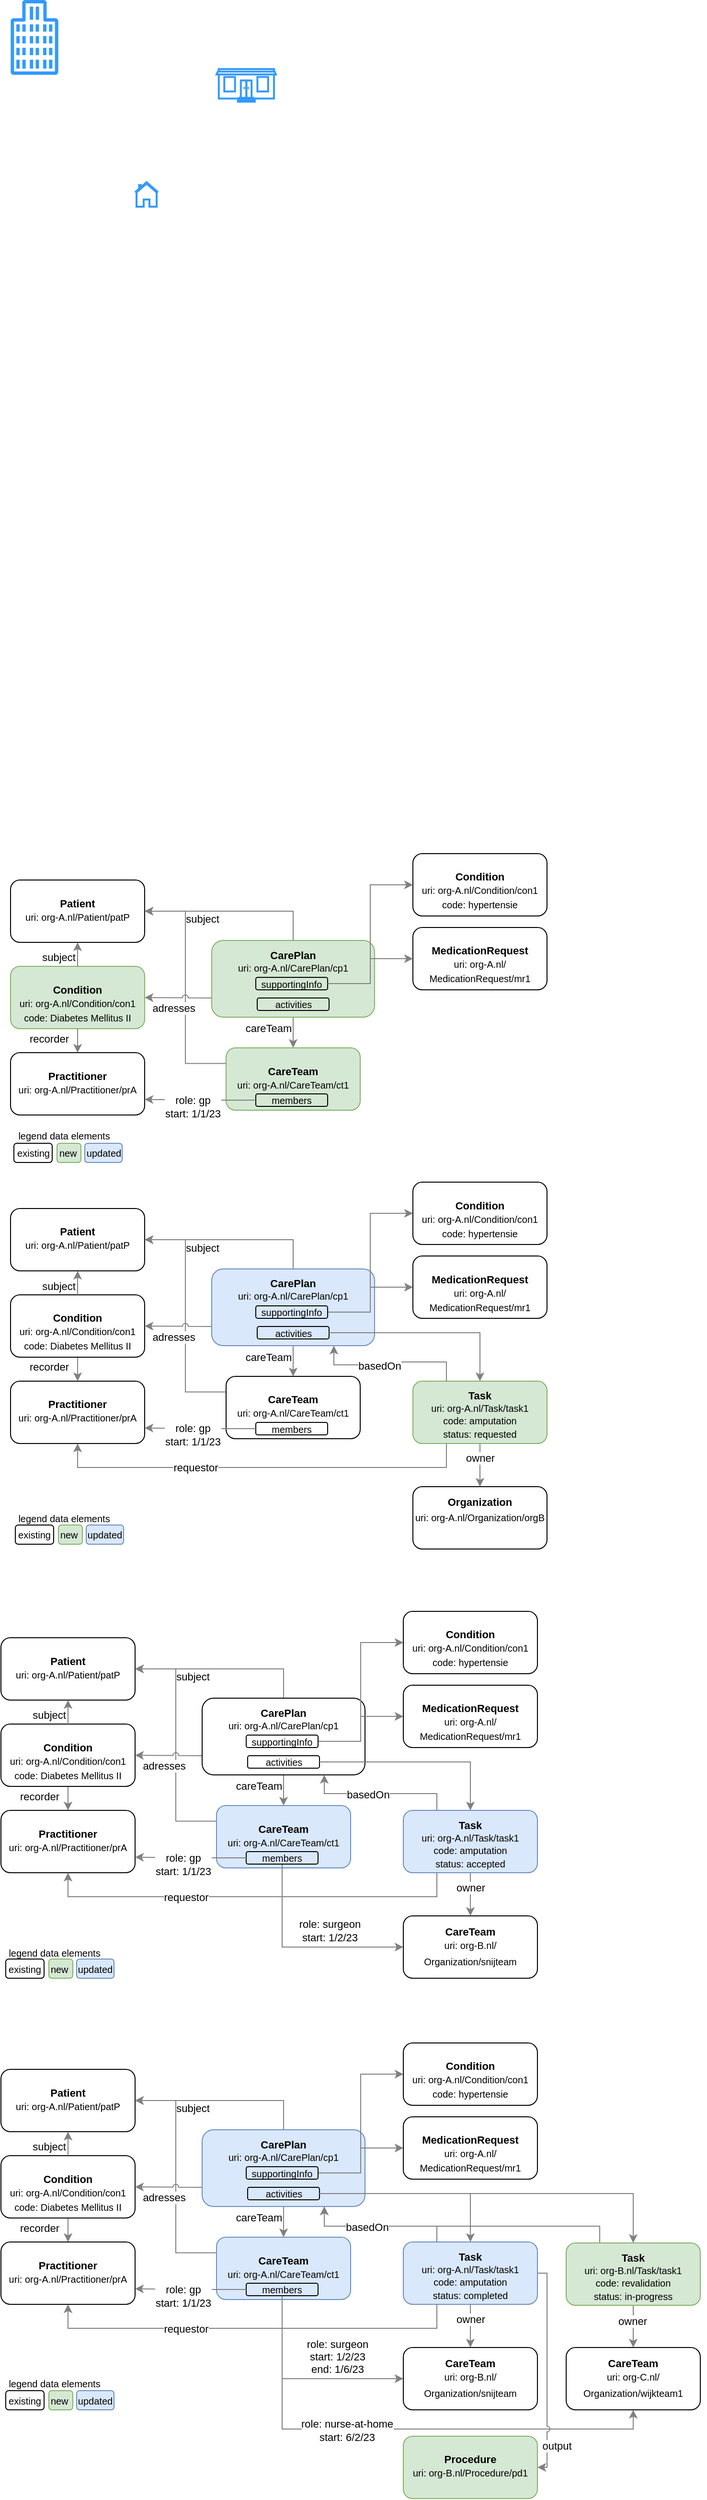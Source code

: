 <mxfile version="23.0.2" type="device">
  <diagram name="Page-1" id="SQzSyG6cgK3RhAJUsZKI">
    <mxGraphModel dx="584" dy="1568" grid="1" gridSize="10" guides="1" tooltips="1" connect="1" arrows="1" fold="1" page="1" pageScale="1" pageWidth="1654" pageHeight="1169" math="0" shadow="0">
      <root>
        <mxCell id="0" />
        <mxCell id="1" parent="0" />
        <mxCell id="KKVsU4eMc3JYL8btH_r8-83" value="" style="edgeStyle=orthogonalEdgeStyle;rounded=0;orthogonalLoop=1;jettySize=auto;html=1;exitX=0;exitY=0.25;exitDx=0;exitDy=0;entryX=1;entryY=0.5;entryDx=0;entryDy=0;jumpStyle=arc;strokeColor=#808080;" parent="1" source="KKVsU4eMc3JYL8btH_r8-90" target="KKVsU4eMc3JYL8btH_r8-67" edge="1">
          <mxGeometry relative="1" as="geometry">
            <mxPoint x="295.13" y="385.0" as="sourcePoint" />
          </mxGeometry>
        </mxCell>
        <mxCell id="KKVsU4eMc3JYL8btH_r8-90" value="&lt;b style=&quot;border-color: var(--border-color); font-size: 11px;&quot;&gt;CareTeam&lt;/b&gt;&lt;font style=&quot;border-color: var(--border-color); font-size: 11px;&quot; color=&quot;#808080&quot;&gt;&lt;br style=&quot;border-color: var(--border-color);&quot;&gt;&lt;/font&gt;&lt;font style=&quot;border-color: var(--border-color); font-size: 10px;&quot;&gt;uri: org-A.nl/CareTeam/ct1&lt;/font&gt;" style="rounded=1;whiteSpace=wrap;html=1;verticalAlign=top;spacingTop=10;" parent="1" vertex="1">
          <mxGeometry x="295" y="395" width="140" height="65" as="geometry" />
        </mxCell>
        <mxCell id="KKVsU4eMc3JYL8btH_r8-67" value="&lt;b style=&quot;border-color: var(--border-color); font-size: 11px;&quot;&gt;Patient&lt;/b&gt;&lt;font style=&quot;border-color: var(--border-color); font-size: 11px;&quot; color=&quot;#808080&quot;&gt;&lt;br style=&quot;border-color: var(--border-color);&quot;&gt;&lt;/font&gt;&lt;font style=&quot;border-color: var(--border-color); font-size: 10px;&quot;&gt;uri: org-A.nl/Patient/patP&lt;/font&gt;" style="rounded=1;whiteSpace=wrap;html=1;verticalAlign=top;spacingTop=10;" parent="1" vertex="1">
          <mxGeometry x="70" y="220" width="140" height="65" as="geometry" />
        </mxCell>
        <mxCell id="KKVsU4eMc3JYL8btH_r8-68" style="edgeStyle=orthogonalEdgeStyle;rounded=0;orthogonalLoop=1;jettySize=auto;html=1;entryX=0.5;entryY=0;entryDx=0;entryDy=0;strokeColor=#808080;" parent="1" source="KKVsU4eMc3JYL8btH_r8-70" target="KKVsU4eMc3JYL8btH_r8-71" edge="1">
          <mxGeometry relative="1" as="geometry" />
        </mxCell>
        <mxCell id="KKVsU4eMc3JYL8btH_r8-69" value="recorder" style="edgeLabel;html=1;align=center;verticalAlign=middle;resizable=0;points=[];" parent="KKVsU4eMc3JYL8btH_r8-68" vertex="1" connectable="0">
          <mxGeometry x="-0.268" y="-2" relative="1" as="geometry">
            <mxPoint x="-32" y="-10" as="offset" />
          </mxGeometry>
        </mxCell>
        <mxCell id="KKVsU4eMc3JYL8btH_r8-70" value="&lt;b style=&quot;border-color: var(--border-color); font-size: 11px;&quot;&gt;Condition&lt;/b&gt;&lt;font style=&quot;border-color: var(--border-color); font-size: 11px;&quot; color=&quot;#808080&quot;&gt;&lt;br style=&quot;border-color: var(--border-color);&quot;&gt;&lt;/font&gt;&lt;font style=&quot;font-size: 10px;&quot;&gt;uri: org-A.nl/Condition/con1&lt;br&gt;code: Diabetes Mellitus II&lt;br&gt;&lt;/font&gt;" style="rounded=1;whiteSpace=wrap;html=1;verticalAlign=top;spacingTop=10;" parent="1" vertex="1">
          <mxGeometry x="70" y="310" width="140" height="65" as="geometry" />
        </mxCell>
        <mxCell id="KKVsU4eMc3JYL8btH_r8-71" value="&lt;b style=&quot;border-color: var(--border-color); font-size: 11px;&quot;&gt;Practitioner&lt;/b&gt;&lt;font style=&quot;border-color: var(--border-color); font-size: 11px;&quot; color=&quot;#808080&quot;&gt;&lt;br style=&quot;border-color: var(--border-color);&quot;&gt;&lt;/font&gt;&lt;font style=&quot;border-color: var(--border-color); font-size: 10px;&quot;&gt;uri: org-A.nl/Practitioner/prA&lt;/font&gt;" style="rounded=1;whiteSpace=wrap;html=1;verticalAlign=top;spacingTop=10;" parent="1" vertex="1">
          <mxGeometry x="70" y="400" width="140" height="65" as="geometry" />
        </mxCell>
        <mxCell id="KKVsU4eMc3JYL8btH_r8-72" style="edgeStyle=orthogonalEdgeStyle;rounded=0;orthogonalLoop=1;jettySize=auto;html=1;exitX=0.5;exitY=0;exitDx=0;exitDy=0;entryX=0.5;entryY=1;entryDx=0;entryDy=0;strokeColor=#808080;" parent="1" source="KKVsU4eMc3JYL8btH_r8-70" target="KKVsU4eMc3JYL8btH_r8-67" edge="1">
          <mxGeometry relative="1" as="geometry">
            <mxPoint x="570" y="475.0" as="sourcePoint" />
          </mxGeometry>
        </mxCell>
        <mxCell id="KKVsU4eMc3JYL8btH_r8-73" value="subject" style="edgeLabel;html=1;align=center;verticalAlign=middle;resizable=0;points=[];" parent="KKVsU4eMc3JYL8btH_r8-72" vertex="1" connectable="0">
          <mxGeometry x="0.635" y="-1" relative="1" as="geometry">
            <mxPoint x="-21" y="11" as="offset" />
          </mxGeometry>
        </mxCell>
        <mxCell id="KKVsU4eMc3JYL8btH_r8-75" style="edgeStyle=orthogonalEdgeStyle;rounded=0;orthogonalLoop=1;jettySize=auto;html=1;exitX=0;exitY=0.75;exitDx=0;exitDy=0;entryX=1;entryY=0.5;entryDx=0;entryDy=0;jumpStyle=arc;strokeColor=#808080;" parent="1" source="KKVsU4eMc3JYL8btH_r8-79" target="KKVsU4eMc3JYL8btH_r8-70" edge="1">
          <mxGeometry relative="1" as="geometry">
            <mxPoint x="140" y="570" as="targetPoint" />
          </mxGeometry>
        </mxCell>
        <mxCell id="KKVsU4eMc3JYL8btH_r8-76" value="adresses" style="edgeLabel;html=1;align=center;verticalAlign=middle;resizable=0;points=[];labelBackgroundColor=#FFFFFF;" parent="KKVsU4eMc3JYL8btH_r8-75" vertex="1" connectable="0">
          <mxGeometry x="0.199" y="-1" relative="1" as="geometry">
            <mxPoint x="2" y="12" as="offset" />
          </mxGeometry>
        </mxCell>
        <mxCell id="KKVsU4eMc3JYL8btH_r8-77" style="edgeStyle=orthogonalEdgeStyle;rounded=0;orthogonalLoop=1;jettySize=auto;html=1;exitX=0.5;exitY=1;exitDx=0;exitDy=0;entryX=0.5;entryY=0;entryDx=0;entryDy=0;strokeColor=#808080;" parent="1" source="KKVsU4eMc3JYL8btH_r8-79" target="KKVsU4eMc3JYL8btH_r8-90" edge="1">
          <mxGeometry relative="1" as="geometry">
            <mxPoint x="340.0" y="360" as="sourcePoint" />
            <mxPoint x="365.0" y="385.0" as="targetPoint" />
          </mxGeometry>
        </mxCell>
        <mxCell id="KKVsU4eMc3JYL8btH_r8-78" value="careTeam" style="edgeLabel;html=1;align=center;verticalAlign=middle;resizable=0;points=[];" parent="KKVsU4eMc3JYL8btH_r8-77" vertex="1" connectable="0">
          <mxGeometry x="-0.171" relative="1" as="geometry">
            <mxPoint x="-26" y="-2" as="offset" />
          </mxGeometry>
        </mxCell>
        <mxCell id="KKVsU4eMc3JYL8btH_r8-84" style="edgeStyle=orthogonalEdgeStyle;rounded=0;orthogonalLoop=1;jettySize=auto;html=1;exitX=0.5;exitY=0;exitDx=0;exitDy=0;entryX=1;entryY=0.5;entryDx=0;entryDy=0;strokeColor=#808080;" parent="1" source="KKVsU4eMc3JYL8btH_r8-79" target="KKVsU4eMc3JYL8btH_r8-67" edge="1">
          <mxGeometry relative="1" as="geometry" />
        </mxCell>
        <mxCell id="KKVsU4eMc3JYL8btH_r8-85" value="subject" style="edgeLabel;html=1;align=center;verticalAlign=middle;resizable=0;points=[];" parent="KKVsU4eMc3JYL8btH_r8-84" vertex="1" connectable="0">
          <mxGeometry x="-0.351" relative="1" as="geometry">
            <mxPoint x="-66" y="8" as="offset" />
          </mxGeometry>
        </mxCell>
        <mxCell id="KKVsU4eMc3JYL8btH_r8-79" value="&lt;font style=&quot;&quot;&gt;&lt;b style=&quot;font-size: 11px;&quot;&gt;CarePlan&lt;/b&gt;&lt;font style=&quot;font-size: 11px;&quot; color=&quot;#808080&quot;&gt;&lt;br style=&quot;font-size: 11px;&quot;&gt;&lt;/font&gt;&lt;font style=&quot;font-size: 10px;&quot;&gt;uri: org-A.nl/CarePlan/cp1&lt;br&gt;&lt;/font&gt;&lt;br style=&quot;font-size: 11px;&quot;&gt;&lt;/font&gt;" style="rounded=1;whiteSpace=wrap;html=1;verticalAlign=top;spacingTop=2;fontSize=11;fillColor=#dae8fc;strokeColor=#6c8ebf;" parent="1" vertex="1">
          <mxGeometry x="280" y="283" width="170" height="80" as="geometry" />
        </mxCell>
        <mxCell id="KKVsU4eMc3JYL8btH_r8-80" value="&lt;font style=&quot;&quot;&gt;&lt;font style=&quot;font-size: 10px;&quot;&gt;members&lt;/font&gt;&lt;br&gt;&lt;/font&gt;" style="rounded=1;whiteSpace=wrap;html=1;verticalAlign=middle;spacingTop=0;spacing=0;fillColor=none;" parent="1" vertex="1">
          <mxGeometry x="326" y="443" width="75" height="13" as="geometry" />
        </mxCell>
        <mxCell id="KKVsU4eMc3JYL8btH_r8-86" value="&lt;font style=&quot;&quot;&gt;&lt;font style=&quot;font-size: 10px;&quot;&gt;activities&lt;/font&gt;&lt;br&gt;&lt;/font&gt;" style="rounded=1;whiteSpace=wrap;html=1;verticalAlign=middle;spacingTop=0;spacing=0;fillColor=none;" parent="1" vertex="1">
          <mxGeometry x="327.5" y="343" width="75" height="13" as="geometry" />
        </mxCell>
        <mxCell id="KKVsU4eMc3JYL8btH_r8-87" value="" style="edgeStyle=orthogonalEdgeStyle;rounded=0;orthogonalLoop=1;jettySize=auto;html=1;exitX=0;exitY=0.5;exitDx=0;exitDy=0;entryX=1;entryY=0.75;entryDx=0;entryDy=0;strokeColor=#808080;" parent="1" source="KKVsU4eMc3JYL8btH_r8-80" target="KKVsU4eMc3JYL8btH_r8-71" edge="1">
          <mxGeometry relative="1" as="geometry">
            <mxPoint x="450" y="284" as="sourcePoint" />
            <mxPoint x="210" y="433" as="targetPoint" />
          </mxGeometry>
        </mxCell>
        <mxCell id="KKVsU4eMc3JYL8btH_r8-176" value="role: gp&lt;br style=&quot;border-color: var(--border-color);&quot;&gt;start: 1/1/23" style="edgeLabel;html=1;align=center;verticalAlign=middle;resizable=0;points=[];" parent="KKVsU4eMc3JYL8btH_r8-87" vertex="1" connectable="0">
          <mxGeometry x="0.404" relative="1" as="geometry">
            <mxPoint x="15" y="7" as="offset" />
          </mxGeometry>
        </mxCell>
        <mxCell id="KKVsU4eMc3JYL8btH_r8-103" style="edgeStyle=orthogonalEdgeStyle;rounded=0;orthogonalLoop=1;jettySize=auto;html=1;exitX=1;exitY=0.5;exitDx=0;exitDy=0;entryX=0;entryY=0.5;entryDx=0;entryDy=0;strokeColor=#808080;" parent="1" source="KKVsU4eMc3JYL8btH_r8-81" target="KKVsU4eMc3JYL8btH_r8-89" edge="1">
          <mxGeometry relative="1" as="geometry" />
        </mxCell>
        <mxCell id="KKVsU4eMc3JYL8btH_r8-104" style="edgeStyle=orthogonalEdgeStyle;rounded=0;orthogonalLoop=1;jettySize=auto;html=1;exitX=1;exitY=0.5;exitDx=0;exitDy=0;entryX=0;entryY=0.5;entryDx=0;entryDy=0;strokeColor=#808080;" parent="1" source="KKVsU4eMc3JYL8btH_r8-81" target="KKVsU4eMc3JYL8btH_r8-93" edge="1">
          <mxGeometry relative="1" as="geometry" />
        </mxCell>
        <mxCell id="KKVsU4eMc3JYL8btH_r8-81" value="&lt;font style=&quot;&quot;&gt;&lt;font style=&quot;font-size: 10px;&quot;&gt;supportingInfo&lt;/font&gt;&lt;br&gt;&lt;/font&gt;" style="rounded=1;whiteSpace=wrap;html=1;verticalAlign=middle;spacingTop=0;spacing=0;fillColor=none;" parent="1" vertex="1">
          <mxGeometry x="326" y="321.5" width="75" height="13" as="geometry" />
        </mxCell>
        <mxCell id="KKVsU4eMc3JYL8btH_r8-89" value="&lt;b style=&quot;border-color: var(--border-color); font-size: 11px;&quot;&gt;Condition&lt;/b&gt;&lt;font style=&quot;border-color: var(--border-color); font-size: 11px;&quot; color=&quot;#808080&quot;&gt;&lt;br style=&quot;border-color: var(--border-color);&quot;&gt;&lt;/font&gt;&lt;font style=&quot;border-color: var(--border-color); font-size: 10px;&quot;&gt;uri: org-A.nl/Condition/con1&lt;br style=&quot;border-color: var(--border-color);&quot;&gt;code: hypertensie&lt;/font&gt;" style="rounded=1;whiteSpace=wrap;html=1;verticalAlign=top;spacingTop=10;" parent="1" vertex="1">
          <mxGeometry x="490" y="192.5" width="140" height="65" as="geometry" />
        </mxCell>
        <mxCell id="KKVsU4eMc3JYL8btH_r8-93" value="&lt;b style=&quot;border-color: var(--border-color); font-size: 11px;&quot;&gt;MedicationRequest&lt;/b&gt;&lt;font style=&quot;border-color: var(--border-color); font-size: 11px;&quot; color=&quot;#808080&quot;&gt;&lt;br style=&quot;border-color: var(--border-color);&quot;&gt;&lt;/font&gt;&lt;font style=&quot;border-color: var(--border-color); font-size: 10px;&quot;&gt;uri: org-A.nl/ MedicationRequest/mr1&lt;/font&gt;" style="rounded=1;whiteSpace=wrap;html=1;verticalAlign=top;spacingTop=10;" parent="1" vertex="1">
          <mxGeometry x="490" y="269.5" width="140" height="65" as="geometry" />
        </mxCell>
        <mxCell id="KKVsU4eMc3JYL8btH_r8-96" style="edgeStyle=orthogonalEdgeStyle;rounded=0;orthogonalLoop=1;jettySize=auto;html=1;exitX=0.25;exitY=1;exitDx=0;exitDy=0;entryX=0.5;entryY=1;entryDx=0;entryDy=0;strokeColor=#808080;" parent="1" source="KKVsU4eMc3JYL8btH_r8-100" target="KKVsU4eMc3JYL8btH_r8-71" edge="1">
          <mxGeometry relative="1" as="geometry">
            <mxPoint x="1050.0" y="216.5" as="sourcePoint" />
            <mxPoint x="1337" y="344.5" as="targetPoint" />
            <Array as="points">
              <mxPoint x="525" y="490" />
              <mxPoint x="140" y="490" />
            </Array>
          </mxGeometry>
        </mxCell>
        <mxCell id="KKVsU4eMc3JYL8btH_r8-97" value="requestor" style="edgeLabel;html=1;align=center;verticalAlign=middle;resizable=0;points=[];" parent="KKVsU4eMc3JYL8btH_r8-96" vertex="1" connectable="0">
          <mxGeometry x="0.286" relative="1" as="geometry">
            <mxPoint x="-8" as="offset" />
          </mxGeometry>
        </mxCell>
        <mxCell id="KKVsU4eMc3JYL8btH_r8-99" value="&lt;b style=&quot;border-color: var(--border-color); font-size: 11px;&quot;&gt;Organization&lt;/b&gt;&lt;font style=&quot;border-color: var(--border-color); font-size: 11px;&quot; color=&quot;#808080&quot;&gt;&lt;br style=&quot;border-color: var(--border-color);&quot;&gt;&lt;/font&gt;&lt;font style=&quot;font-size: 10px;&quot;&gt;uri: org-A.nl/Organization/orgB&lt;/font&gt;&lt;span style=&quot;font-size: 14px;&quot;&gt;&lt;br&gt;&lt;/span&gt;" style="rounded=1;whiteSpace=wrap;html=1;verticalAlign=top;spacingTop=2;" parent="1" vertex="1">
          <mxGeometry x="490" y="510" width="140" height="65" as="geometry" />
        </mxCell>
        <mxCell id="KKVsU4eMc3JYL8btH_r8-105" style="edgeStyle=orthogonalEdgeStyle;rounded=0;orthogonalLoop=1;jettySize=auto;html=1;entryX=0.5;entryY=0;entryDx=0;entryDy=0;strokeColor=#808080;" parent="1" source="KKVsU4eMc3JYL8btH_r8-100" target="KKVsU4eMc3JYL8btH_r8-99" edge="1">
          <mxGeometry relative="1" as="geometry" />
        </mxCell>
        <mxCell id="KKVsU4eMc3JYL8btH_r8-106" value="owner" style="edgeLabel;html=1;align=center;verticalAlign=middle;resizable=0;points=[];" parent="KKVsU4eMc3JYL8btH_r8-105" vertex="1" connectable="0">
          <mxGeometry x="-0.605" y="1" relative="1" as="geometry">
            <mxPoint x="-1" y="6" as="offset" />
          </mxGeometry>
        </mxCell>
        <mxCell id="KKVsU4eMc3JYL8btH_r8-100" value="&lt;font style=&quot;font-size: 10px;&quot;&gt;&lt;b style=&quot;font-size: 11px;&quot;&gt;Task&lt;/b&gt;&lt;font style=&quot;font-size: 11px;&quot; color=&quot;#808080&quot;&gt;&lt;br style=&quot;font-size: 11px;&quot;&gt;&lt;/font&gt;uri: org-A.nl/Task/task1&lt;br style=&quot;&quot;&gt;code:&amp;nbsp;amputation&lt;br&gt;status: requested&lt;br style=&quot;font-size: 11px;&quot;&gt;&lt;br style=&quot;font-size: 11px;&quot;&gt;&lt;/font&gt;" style="rounded=1;whiteSpace=wrap;html=1;verticalAlign=top;spacingTop=2;fontSize=11;fillColor=#d5e8d4;strokeColor=#82b366;" parent="1" vertex="1">
          <mxGeometry x="490" y="400" width="140" height="65" as="geometry" />
        </mxCell>
        <mxCell id="KKVsU4eMc3JYL8btH_r8-101" style="edgeStyle=orthogonalEdgeStyle;rounded=0;orthogonalLoop=1;jettySize=auto;html=1;exitX=1;exitY=0.5;exitDx=0;exitDy=0;strokeColor=#808080;" parent="1" source="KKVsU4eMc3JYL8btH_r8-86" target="KKVsU4eMc3JYL8btH_r8-100" edge="1">
          <mxGeometry relative="1" as="geometry">
            <mxPoint x="1160" y="367.5" as="sourcePoint" />
          </mxGeometry>
        </mxCell>
        <mxCell id="KKVsU4eMc3JYL8btH_r8-140" value="" style="edgeStyle=orthogonalEdgeStyle;rounded=0;orthogonalLoop=1;jettySize=auto;html=1;exitX=0;exitY=0.25;exitDx=0;exitDy=0;entryX=1;entryY=0.5;entryDx=0;entryDy=0;jumpStyle=arc;strokeColor=#808080;" parent="1" source="KKVsU4eMc3JYL8btH_r8-141" target="KKVsU4eMc3JYL8btH_r8-142" edge="1">
          <mxGeometry relative="1" as="geometry">
            <mxPoint x="285.13" y="832.5" as="sourcePoint" />
          </mxGeometry>
        </mxCell>
        <mxCell id="KKVsU4eMc3JYL8btH_r8-141" value="&lt;b style=&quot;border-color: var(--border-color); font-size: 11px;&quot;&gt;CareTeam&lt;/b&gt;&lt;font style=&quot;border-color: var(--border-color); font-size: 11px;&quot; color=&quot;#808080&quot;&gt;&lt;br style=&quot;border-color: var(--border-color);&quot;&gt;&lt;/font&gt;&lt;font style=&quot;border-color: var(--border-color); font-size: 10px;&quot;&gt;uri: org-A.nl/CareTeam/ct1&lt;/font&gt;" style="rounded=1;whiteSpace=wrap;html=1;verticalAlign=top;spacingTop=10;fillColor=#dae8fc;strokeColor=#6c8ebf;" parent="1" vertex="1">
          <mxGeometry x="285" y="842.5" width="140" height="65" as="geometry" />
        </mxCell>
        <mxCell id="KKVsU4eMc3JYL8btH_r8-142" value="&lt;b style=&quot;border-color: var(--border-color); font-size: 11px;&quot;&gt;Patient&lt;/b&gt;&lt;font style=&quot;border-color: var(--border-color); font-size: 11px;&quot; color=&quot;#808080&quot;&gt;&lt;br style=&quot;border-color: var(--border-color);&quot;&gt;&lt;/font&gt;&lt;font style=&quot;border-color: var(--border-color); font-size: 10px;&quot;&gt;uri: org-A.nl/Patient/patP&lt;/font&gt;" style="rounded=1;whiteSpace=wrap;html=1;verticalAlign=top;spacingTop=10;" parent="1" vertex="1">
          <mxGeometry x="60" y="667.5" width="140" height="65" as="geometry" />
        </mxCell>
        <mxCell id="KKVsU4eMc3JYL8btH_r8-143" style="edgeStyle=orthogonalEdgeStyle;rounded=0;orthogonalLoop=1;jettySize=auto;html=1;entryX=0.5;entryY=0;entryDx=0;entryDy=0;strokeColor=#808080;" parent="1" source="KKVsU4eMc3JYL8btH_r8-145" target="KKVsU4eMc3JYL8btH_r8-146" edge="1">
          <mxGeometry relative="1" as="geometry" />
        </mxCell>
        <mxCell id="KKVsU4eMc3JYL8btH_r8-144" value="recorder" style="edgeLabel;html=1;align=center;verticalAlign=middle;resizable=0;points=[];" parent="KKVsU4eMc3JYL8btH_r8-143" vertex="1" connectable="0">
          <mxGeometry x="-0.268" y="-2" relative="1" as="geometry">
            <mxPoint x="-32" y="-10" as="offset" />
          </mxGeometry>
        </mxCell>
        <mxCell id="KKVsU4eMc3JYL8btH_r8-145" value="&lt;b style=&quot;border-color: var(--border-color); font-size: 11px;&quot;&gt;Condition&lt;/b&gt;&lt;font style=&quot;border-color: var(--border-color); font-size: 11px;&quot; color=&quot;#808080&quot;&gt;&lt;br style=&quot;border-color: var(--border-color);&quot;&gt;&lt;/font&gt;&lt;font style=&quot;border-color: var(--border-color); font-size: 10px;&quot;&gt;uri: org-A.nl/Condition/con1&lt;br style=&quot;border-color: var(--border-color);&quot;&gt;code: Diabetes Mellitus II&lt;/font&gt;" style="rounded=1;whiteSpace=wrap;html=1;verticalAlign=top;spacingTop=10;" parent="1" vertex="1">
          <mxGeometry x="60" y="757.5" width="140" height="65" as="geometry" />
        </mxCell>
        <mxCell id="KKVsU4eMc3JYL8btH_r8-146" value="&lt;b style=&quot;border-color: var(--border-color); font-size: 11px;&quot;&gt;Practitioner&lt;/b&gt;&lt;font style=&quot;border-color: var(--border-color); font-size: 11px;&quot; color=&quot;#808080&quot;&gt;&lt;br style=&quot;border-color: var(--border-color);&quot;&gt;&lt;/font&gt;&lt;font style=&quot;border-color: var(--border-color); font-size: 10px;&quot;&gt;uri: org-A.nl/Practitioner/prA&lt;/font&gt;" style="rounded=1;whiteSpace=wrap;html=1;verticalAlign=top;spacingTop=10;" parent="1" vertex="1">
          <mxGeometry x="60" y="847.5" width="140" height="65" as="geometry" />
        </mxCell>
        <mxCell id="KKVsU4eMc3JYL8btH_r8-147" style="edgeStyle=orthogonalEdgeStyle;rounded=0;orthogonalLoop=1;jettySize=auto;html=1;exitX=0.5;exitY=0;exitDx=0;exitDy=0;entryX=0.5;entryY=1;entryDx=0;entryDy=0;strokeColor=#808080;" parent="1" source="KKVsU4eMc3JYL8btH_r8-145" target="KKVsU4eMc3JYL8btH_r8-142" edge="1">
          <mxGeometry relative="1" as="geometry">
            <mxPoint x="560" y="922.5" as="sourcePoint" />
          </mxGeometry>
        </mxCell>
        <mxCell id="KKVsU4eMc3JYL8btH_r8-148" value="subject" style="edgeLabel;html=1;align=center;verticalAlign=middle;resizable=0;points=[];" parent="KKVsU4eMc3JYL8btH_r8-147" vertex="1" connectable="0">
          <mxGeometry x="0.635" y="-1" relative="1" as="geometry">
            <mxPoint x="-21" y="11" as="offset" />
          </mxGeometry>
        </mxCell>
        <mxCell id="KKVsU4eMc3JYL8btH_r8-149" style="edgeStyle=orthogonalEdgeStyle;rounded=0;orthogonalLoop=1;jettySize=auto;html=1;exitX=0;exitY=0.75;exitDx=0;exitDy=0;entryX=1;entryY=0.5;entryDx=0;entryDy=0;jumpStyle=arc;strokeColor=#808080;" parent="1" source="KKVsU4eMc3JYL8btH_r8-155" target="KKVsU4eMc3JYL8btH_r8-145" edge="1">
          <mxGeometry relative="1" as="geometry">
            <mxPoint x="130" y="1017.5" as="targetPoint" />
          </mxGeometry>
        </mxCell>
        <mxCell id="KKVsU4eMc3JYL8btH_r8-150" value="adresses" style="edgeLabel;html=1;align=center;verticalAlign=middle;resizable=0;points=[];labelBackgroundColor=#FFFFFF;" parent="KKVsU4eMc3JYL8btH_r8-149" vertex="1" connectable="0">
          <mxGeometry x="0.199" y="-1" relative="1" as="geometry">
            <mxPoint x="2" y="12" as="offset" />
          </mxGeometry>
        </mxCell>
        <mxCell id="KKVsU4eMc3JYL8btH_r8-151" style="edgeStyle=orthogonalEdgeStyle;rounded=0;orthogonalLoop=1;jettySize=auto;html=1;exitX=0.5;exitY=1;exitDx=0;exitDy=0;entryX=0.5;entryY=0;entryDx=0;entryDy=0;strokeColor=#808080;" parent="1" source="KKVsU4eMc3JYL8btH_r8-155" target="KKVsU4eMc3JYL8btH_r8-141" edge="1">
          <mxGeometry relative="1" as="geometry">
            <mxPoint x="330.0" y="807.5" as="sourcePoint" />
            <mxPoint x="355.0" y="832.5" as="targetPoint" />
          </mxGeometry>
        </mxCell>
        <mxCell id="KKVsU4eMc3JYL8btH_r8-152" value="careTeam" style="edgeLabel;html=1;align=center;verticalAlign=middle;resizable=0;points=[];" parent="KKVsU4eMc3JYL8btH_r8-151" vertex="1" connectable="0">
          <mxGeometry x="-0.171" relative="1" as="geometry">
            <mxPoint x="-26" y="-2" as="offset" />
          </mxGeometry>
        </mxCell>
        <mxCell id="KKVsU4eMc3JYL8btH_r8-153" style="edgeStyle=orthogonalEdgeStyle;rounded=0;orthogonalLoop=1;jettySize=auto;html=1;exitX=0.5;exitY=0;exitDx=0;exitDy=0;entryX=1;entryY=0.5;entryDx=0;entryDy=0;strokeColor=#808080;" parent="1" source="KKVsU4eMc3JYL8btH_r8-155" target="KKVsU4eMc3JYL8btH_r8-142" edge="1">
          <mxGeometry relative="1" as="geometry" />
        </mxCell>
        <mxCell id="KKVsU4eMc3JYL8btH_r8-154" value="subject" style="edgeLabel;html=1;align=center;verticalAlign=middle;resizable=0;points=[];" parent="KKVsU4eMc3JYL8btH_r8-153" vertex="1" connectable="0">
          <mxGeometry x="-0.351" relative="1" as="geometry">
            <mxPoint x="-66" y="8" as="offset" />
          </mxGeometry>
        </mxCell>
        <mxCell id="KKVsU4eMc3JYL8btH_r8-155" value="&lt;font style=&quot;&quot;&gt;&lt;b style=&quot;font-size: 11px;&quot;&gt;CarePlan&lt;/b&gt;&lt;font style=&quot;font-size: 11px;&quot; color=&quot;#808080&quot;&gt;&lt;br style=&quot;font-size: 11px;&quot;&gt;&lt;/font&gt;&lt;font style=&quot;font-size: 10px;&quot;&gt;uri: org-A.nl/CarePlan/cp1&lt;br&gt;&lt;/font&gt;&lt;br style=&quot;font-size: 11px;&quot;&gt;&lt;/font&gt;" style="rounded=1;whiteSpace=wrap;html=1;verticalAlign=top;spacingTop=2;fontSize=11;" parent="1" vertex="1">
          <mxGeometry x="270" y="730.5" width="170" height="80" as="geometry" />
        </mxCell>
        <mxCell id="KKVsU4eMc3JYL8btH_r8-173" style="edgeStyle=orthogonalEdgeStyle;rounded=0;orthogonalLoop=1;jettySize=auto;html=1;exitX=0.5;exitY=1;exitDx=0;exitDy=0;entryX=0;entryY=0.5;entryDx=0;entryDy=0;strokeColor=#808080;" parent="1" source="KKVsU4eMc3JYL8btH_r8-156" target="KKVsU4eMc3JYL8btH_r8-168" edge="1">
          <mxGeometry relative="1" as="geometry" />
        </mxCell>
        <mxCell id="KKVsU4eMc3JYL8btH_r8-175" value="role: surgeon&lt;br style=&quot;border-color: var(--border-color);&quot;&gt;start: 1/2/23" style="edgeLabel;html=1;align=center;verticalAlign=middle;resizable=0;points=[];" parent="KKVsU4eMc3JYL8btH_r8-173" vertex="1" connectable="0">
          <mxGeometry x="-0.458" relative="1" as="geometry">
            <mxPoint x="49" y="12" as="offset" />
          </mxGeometry>
        </mxCell>
        <mxCell id="KKVsU4eMc3JYL8btH_r8-156" value="&lt;font style=&quot;&quot;&gt;&lt;font style=&quot;font-size: 10px;&quot;&gt;members&lt;/font&gt;&lt;br&gt;&lt;/font&gt;" style="rounded=1;whiteSpace=wrap;html=1;verticalAlign=middle;spacingTop=0;spacing=0;fillColor=none;" parent="1" vertex="1">
          <mxGeometry x="316" y="890.5" width="75" height="13" as="geometry" />
        </mxCell>
        <mxCell id="KKVsU4eMc3JYL8btH_r8-157" value="&lt;font style=&quot;&quot;&gt;&lt;font style=&quot;font-size: 10px;&quot;&gt;activities&lt;/font&gt;&lt;br&gt;&lt;/font&gt;" style="rounded=1;whiteSpace=wrap;html=1;verticalAlign=middle;spacingTop=0;spacing=0;fillColor=none;" parent="1" vertex="1">
          <mxGeometry x="317.5" y="790.5" width="75" height="13" as="geometry" />
        </mxCell>
        <mxCell id="KKVsU4eMc3JYL8btH_r8-158" value="" style="edgeStyle=orthogonalEdgeStyle;rounded=0;orthogonalLoop=1;jettySize=auto;html=1;exitX=0;exitY=0.5;exitDx=0;exitDy=0;entryX=1;entryY=0.75;entryDx=0;entryDy=0;strokeColor=#808080;" parent="1" source="KKVsU4eMc3JYL8btH_r8-156" target="KKVsU4eMc3JYL8btH_r8-146" edge="1">
          <mxGeometry relative="1" as="geometry">
            <mxPoint x="440" y="731.5" as="sourcePoint" />
            <mxPoint x="200" y="880.5" as="targetPoint" />
          </mxGeometry>
        </mxCell>
        <mxCell id="KKVsU4eMc3JYL8btH_r8-174" value="role: gp&lt;br&gt;start: 1/1/23" style="edgeLabel;html=1;align=center;verticalAlign=middle;resizable=0;points=[];" parent="KKVsU4eMc3JYL8btH_r8-158" vertex="1" connectable="0">
          <mxGeometry x="0.386" relative="1" as="geometry">
            <mxPoint x="14" y="7" as="offset" />
          </mxGeometry>
        </mxCell>
        <mxCell id="KKVsU4eMc3JYL8btH_r8-159" style="edgeStyle=orthogonalEdgeStyle;rounded=0;orthogonalLoop=1;jettySize=auto;html=1;exitX=1;exitY=0.5;exitDx=0;exitDy=0;entryX=0;entryY=0.5;entryDx=0;entryDy=0;strokeColor=#808080;" parent="1" source="KKVsU4eMc3JYL8btH_r8-161" target="KKVsU4eMc3JYL8btH_r8-162" edge="1">
          <mxGeometry relative="1" as="geometry" />
        </mxCell>
        <mxCell id="KKVsU4eMc3JYL8btH_r8-160" style="edgeStyle=orthogonalEdgeStyle;rounded=0;orthogonalLoop=1;jettySize=auto;html=1;exitX=1;exitY=0.5;exitDx=0;exitDy=0;entryX=0;entryY=0.5;entryDx=0;entryDy=0;strokeColor=#808080;" parent="1" source="KKVsU4eMc3JYL8btH_r8-161" target="KKVsU4eMc3JYL8btH_r8-163" edge="1">
          <mxGeometry relative="1" as="geometry" />
        </mxCell>
        <mxCell id="KKVsU4eMc3JYL8btH_r8-161" value="&lt;font style=&quot;&quot;&gt;&lt;font style=&quot;font-size: 10px;&quot;&gt;supportingInfo&lt;/font&gt;&lt;br&gt;&lt;/font&gt;" style="rounded=1;whiteSpace=wrap;html=1;verticalAlign=middle;spacingTop=0;spacing=0;fillColor=none;" parent="1" vertex="1">
          <mxGeometry x="316" y="769" width="75" height="13" as="geometry" />
        </mxCell>
        <mxCell id="KKVsU4eMc3JYL8btH_r8-162" value="&lt;b style=&quot;border-color: var(--border-color); font-size: 11px;&quot;&gt;Condition&lt;/b&gt;&lt;font style=&quot;border-color: var(--border-color); font-size: 11px;&quot; color=&quot;#808080&quot;&gt;&lt;br style=&quot;border-color: var(--border-color);&quot;&gt;&lt;/font&gt;&lt;font style=&quot;border-color: var(--border-color); font-size: 10px;&quot;&gt;uri: org-A.nl/Condition/con1&lt;br style=&quot;border-color: var(--border-color);&quot;&gt;code: hypertensie&lt;/font&gt;" style="rounded=1;whiteSpace=wrap;html=1;verticalAlign=top;spacingTop=10;" parent="1" vertex="1">
          <mxGeometry x="480" y="640" width="140" height="65" as="geometry" />
        </mxCell>
        <mxCell id="KKVsU4eMc3JYL8btH_r8-163" value="&lt;b style=&quot;border-color: var(--border-color); font-size: 11px;&quot;&gt;MedicationRequest&lt;/b&gt;&lt;font style=&quot;border-color: var(--border-color); font-size: 11px;&quot; color=&quot;#808080&quot;&gt;&lt;br style=&quot;border-color: var(--border-color);&quot;&gt;&lt;/font&gt;&lt;font style=&quot;border-color: var(--border-color); font-size: 10px;&quot;&gt;uri: org-A.nl/ MedicationRequest/mr1&lt;/font&gt;" style="rounded=1;whiteSpace=wrap;html=1;verticalAlign=top;spacingTop=10;" parent="1" vertex="1">
          <mxGeometry x="480" y="717" width="140" height="65" as="geometry" />
        </mxCell>
        <mxCell id="KKVsU4eMc3JYL8btH_r8-166" style="edgeStyle=orthogonalEdgeStyle;rounded=0;orthogonalLoop=1;jettySize=auto;html=1;exitX=0.25;exitY=1;exitDx=0;exitDy=0;entryX=0.5;entryY=1;entryDx=0;entryDy=0;strokeColor=#808080;" parent="1" source="KKVsU4eMc3JYL8btH_r8-171" target="KKVsU4eMc3JYL8btH_r8-146" edge="1">
          <mxGeometry relative="1" as="geometry">
            <mxPoint x="1040.0" y="664" as="sourcePoint" />
            <mxPoint x="1327" y="792" as="targetPoint" />
            <Array as="points">
              <mxPoint x="515" y="937.5" />
              <mxPoint x="130" y="937.5" />
            </Array>
          </mxGeometry>
        </mxCell>
        <mxCell id="KKVsU4eMc3JYL8btH_r8-167" value="requestor" style="edgeLabel;html=1;align=center;verticalAlign=middle;resizable=0;points=[];" parent="KKVsU4eMc3JYL8btH_r8-166" vertex="1" connectable="0">
          <mxGeometry x="0.286" relative="1" as="geometry">
            <mxPoint x="-8" as="offset" />
          </mxGeometry>
        </mxCell>
        <mxCell id="KKVsU4eMc3JYL8btH_r8-168" value="&lt;b style=&quot;border-color: var(--border-color); font-size: 11px;&quot;&gt;CareTeam&lt;/b&gt;&lt;font style=&quot;border-color: var(--border-color); font-size: 11px;&quot; color=&quot;#808080&quot;&gt;&lt;br style=&quot;border-color: var(--border-color);&quot;&gt;&lt;/font&gt;&lt;font style=&quot;font-size: 10px;&quot;&gt;uri: org-B.nl/ Organization/snijteam&lt;/font&gt;&lt;span style=&quot;font-size: 14px;&quot;&gt;&lt;br&gt;&lt;/span&gt;" style="rounded=1;whiteSpace=wrap;html=1;verticalAlign=top;spacingTop=2;" parent="1" vertex="1">
          <mxGeometry x="480" y="957.5" width="140" height="65" as="geometry" />
        </mxCell>
        <mxCell id="KKVsU4eMc3JYL8btH_r8-169" style="edgeStyle=orthogonalEdgeStyle;rounded=0;orthogonalLoop=1;jettySize=auto;html=1;entryX=0.5;entryY=0;entryDx=0;entryDy=0;strokeColor=#808080;" parent="1" source="KKVsU4eMc3JYL8btH_r8-171" target="KKVsU4eMc3JYL8btH_r8-168" edge="1">
          <mxGeometry relative="1" as="geometry" />
        </mxCell>
        <mxCell id="KKVsU4eMc3JYL8btH_r8-170" value="owner" style="edgeLabel;html=1;align=center;verticalAlign=middle;resizable=0;points=[];" parent="KKVsU4eMc3JYL8btH_r8-169" vertex="1" connectable="0">
          <mxGeometry x="-0.605" y="1" relative="1" as="geometry">
            <mxPoint x="-1" y="6" as="offset" />
          </mxGeometry>
        </mxCell>
        <mxCell id="KKVsU4eMc3JYL8btH_r8-171" value="&lt;font style=&quot;font-size: 10px;&quot;&gt;&lt;b style=&quot;font-size: 11px;&quot;&gt;Task&lt;/b&gt;&lt;font style=&quot;font-size: 11px;&quot; color=&quot;#808080&quot;&gt;&lt;br style=&quot;font-size: 11px;&quot;&gt;&lt;/font&gt;uri: org-A.nl/Task/task1&lt;br style=&quot;&quot;&gt;code:&amp;nbsp;amputation&lt;br&gt;status: accepted&lt;br style=&quot;font-size: 11px;&quot;&gt;&lt;br style=&quot;font-size: 11px;&quot;&gt;&lt;/font&gt;" style="rounded=1;whiteSpace=wrap;html=1;verticalAlign=top;spacingTop=2;fontSize=11;fillColor=#dae8fc;strokeColor=#6c8ebf;" parent="1" vertex="1">
          <mxGeometry x="480" y="847.5" width="140" height="65" as="geometry" />
        </mxCell>
        <mxCell id="KKVsU4eMc3JYL8btH_r8-172" style="edgeStyle=orthogonalEdgeStyle;rounded=0;orthogonalLoop=1;jettySize=auto;html=1;exitX=1;exitY=0.5;exitDx=0;exitDy=0;strokeColor=#808080;" parent="1" source="KKVsU4eMc3JYL8btH_r8-157" target="KKVsU4eMc3JYL8btH_r8-171" edge="1">
          <mxGeometry relative="1" as="geometry">
            <mxPoint x="1150" y="815" as="sourcePoint" />
          </mxGeometry>
        </mxCell>
        <mxCell id="KKVsU4eMc3JYL8btH_r8-184" value="" style="edgeStyle=orthogonalEdgeStyle;rounded=0;orthogonalLoop=1;jettySize=auto;html=1;exitX=0;exitY=0.25;exitDx=0;exitDy=0;entryX=1;entryY=0.5;entryDx=0;entryDy=0;jumpStyle=arc;strokeColor=#808080;" parent="1" source="KKVsU4eMc3JYL8btH_r8-185" target="KKVsU4eMc3JYL8btH_r8-186" edge="1">
          <mxGeometry relative="1" as="geometry">
            <mxPoint x="295.13" y="42.5" as="sourcePoint" />
          </mxGeometry>
        </mxCell>
        <mxCell id="KKVsU4eMc3JYL8btH_r8-185" value="&lt;b style=&quot;border-color: var(--border-color); font-size: 11px;&quot;&gt;CareTeam&lt;/b&gt;&lt;font style=&quot;border-color: var(--border-color); font-size: 11px;&quot; color=&quot;#808080&quot;&gt;&lt;br style=&quot;border-color: var(--border-color);&quot;&gt;&lt;/font&gt;&lt;font style=&quot;border-color: var(--border-color); font-size: 10px;&quot;&gt;uri: org-A.nl/CareTeam/ct1&lt;/font&gt;" style="rounded=1;whiteSpace=wrap;html=1;verticalAlign=top;spacingTop=10;fillColor=#d5e8d4;strokeColor=#82b366;" parent="1" vertex="1">
          <mxGeometry x="295" y="52.5" width="140" height="65" as="geometry" />
        </mxCell>
        <mxCell id="KKVsU4eMc3JYL8btH_r8-186" value="&lt;b style=&quot;border-color: var(--border-color); font-size: 11px;&quot;&gt;Patient&lt;/b&gt;&lt;font style=&quot;border-color: var(--border-color); font-size: 11px;&quot; color=&quot;#808080&quot;&gt;&lt;br style=&quot;border-color: var(--border-color);&quot;&gt;&lt;/font&gt;&lt;font style=&quot;border-color: var(--border-color); font-size: 10px;&quot;&gt;uri: org-A.nl/Patient/patP&lt;/font&gt;" style="rounded=1;whiteSpace=wrap;html=1;verticalAlign=top;spacingTop=10;" parent="1" vertex="1">
          <mxGeometry x="70" y="-122.5" width="140" height="65" as="geometry" />
        </mxCell>
        <mxCell id="KKVsU4eMc3JYL8btH_r8-187" style="edgeStyle=orthogonalEdgeStyle;rounded=0;orthogonalLoop=1;jettySize=auto;html=1;entryX=0.5;entryY=0;entryDx=0;entryDy=0;strokeColor=#808080;" parent="1" source="KKVsU4eMc3JYL8btH_r8-189" target="KKVsU4eMc3JYL8btH_r8-190" edge="1">
          <mxGeometry relative="1" as="geometry" />
        </mxCell>
        <mxCell id="KKVsU4eMc3JYL8btH_r8-188" value="recorder" style="edgeLabel;html=1;align=center;verticalAlign=middle;resizable=0;points=[];" parent="KKVsU4eMc3JYL8btH_r8-187" vertex="1" connectable="0">
          <mxGeometry x="-0.268" y="-2" relative="1" as="geometry">
            <mxPoint x="-32" y="-10" as="offset" />
          </mxGeometry>
        </mxCell>
        <mxCell id="KKVsU4eMc3JYL8btH_r8-189" value="&lt;b style=&quot;border-color: var(--border-color); font-size: 11px;&quot;&gt;Condition&lt;/b&gt;&lt;font style=&quot;border-color: var(--border-color); font-size: 11px;&quot; color=&quot;#808080&quot;&gt;&lt;br style=&quot;border-color: var(--border-color);&quot;&gt;&lt;/font&gt;&lt;font style=&quot;border-color: var(--border-color); font-size: 10px;&quot;&gt;uri: org-A.nl/Condition/con1&lt;br style=&quot;border-color: var(--border-color);&quot;&gt;code: Diabetes Mellitus II&lt;/font&gt;" style="rounded=1;whiteSpace=wrap;html=1;verticalAlign=top;spacingTop=10;fillColor=#d5e8d4;strokeColor=#82b366;" parent="1" vertex="1">
          <mxGeometry x="70" y="-32.5" width="140" height="65" as="geometry" />
        </mxCell>
        <mxCell id="KKVsU4eMc3JYL8btH_r8-190" value="&lt;b style=&quot;border-color: var(--border-color); font-size: 11px;&quot;&gt;Practitioner&lt;/b&gt;&lt;font style=&quot;border-color: var(--border-color); font-size: 11px;&quot; color=&quot;#808080&quot;&gt;&lt;br style=&quot;border-color: var(--border-color);&quot;&gt;&lt;/font&gt;&lt;font style=&quot;border-color: var(--border-color); font-size: 10px;&quot;&gt;uri: org-A.nl/Practitioner/prA&lt;/font&gt;" style="rounded=1;whiteSpace=wrap;html=1;verticalAlign=top;spacingTop=10;" parent="1" vertex="1">
          <mxGeometry x="70" y="57.5" width="140" height="65" as="geometry" />
        </mxCell>
        <mxCell id="KKVsU4eMc3JYL8btH_r8-191" style="edgeStyle=orthogonalEdgeStyle;rounded=0;orthogonalLoop=1;jettySize=auto;html=1;exitX=0.5;exitY=0;exitDx=0;exitDy=0;entryX=0.5;entryY=1;entryDx=0;entryDy=0;strokeColor=#808080;" parent="1" source="KKVsU4eMc3JYL8btH_r8-189" target="KKVsU4eMc3JYL8btH_r8-186" edge="1">
          <mxGeometry relative="1" as="geometry">
            <mxPoint x="570" y="132.5" as="sourcePoint" />
          </mxGeometry>
        </mxCell>
        <mxCell id="KKVsU4eMc3JYL8btH_r8-192" value="subject" style="edgeLabel;html=1;align=center;verticalAlign=middle;resizable=0;points=[];" parent="KKVsU4eMc3JYL8btH_r8-191" vertex="1" connectable="0">
          <mxGeometry x="0.635" y="-1" relative="1" as="geometry">
            <mxPoint x="-21" y="11" as="offset" />
          </mxGeometry>
        </mxCell>
        <mxCell id="KKVsU4eMc3JYL8btH_r8-193" style="edgeStyle=orthogonalEdgeStyle;rounded=0;orthogonalLoop=1;jettySize=auto;html=1;exitX=0;exitY=0.75;exitDx=0;exitDy=0;entryX=1;entryY=0.5;entryDx=0;entryDy=0;jumpStyle=arc;strokeColor=#808080;" parent="1" source="KKVsU4eMc3JYL8btH_r8-199" target="KKVsU4eMc3JYL8btH_r8-189" edge="1">
          <mxGeometry relative="1" as="geometry">
            <mxPoint x="140" y="227.5" as="targetPoint" />
          </mxGeometry>
        </mxCell>
        <mxCell id="KKVsU4eMc3JYL8btH_r8-194" value="adresses" style="edgeLabel;html=1;align=center;verticalAlign=middle;resizable=0;points=[];labelBackgroundColor=#FFFFFF;" parent="KKVsU4eMc3JYL8btH_r8-193" vertex="1" connectable="0">
          <mxGeometry x="0.199" y="-1" relative="1" as="geometry">
            <mxPoint x="2" y="12" as="offset" />
          </mxGeometry>
        </mxCell>
        <mxCell id="KKVsU4eMc3JYL8btH_r8-195" style="edgeStyle=orthogonalEdgeStyle;rounded=0;orthogonalLoop=1;jettySize=auto;html=1;exitX=0.5;exitY=1;exitDx=0;exitDy=0;entryX=0.5;entryY=0;entryDx=0;entryDy=0;strokeColor=#808080;" parent="1" source="KKVsU4eMc3JYL8btH_r8-199" target="KKVsU4eMc3JYL8btH_r8-185" edge="1">
          <mxGeometry relative="1" as="geometry">
            <mxPoint x="340.0" y="17.5" as="sourcePoint" />
            <mxPoint x="365.0" y="42.5" as="targetPoint" />
          </mxGeometry>
        </mxCell>
        <mxCell id="KKVsU4eMc3JYL8btH_r8-196" value="careTeam" style="edgeLabel;html=1;align=center;verticalAlign=middle;resizable=0;points=[];" parent="KKVsU4eMc3JYL8btH_r8-195" vertex="1" connectable="0">
          <mxGeometry x="-0.171" relative="1" as="geometry">
            <mxPoint x="-26" y="-2" as="offset" />
          </mxGeometry>
        </mxCell>
        <mxCell id="KKVsU4eMc3JYL8btH_r8-197" style="edgeStyle=orthogonalEdgeStyle;rounded=0;orthogonalLoop=1;jettySize=auto;html=1;exitX=0.5;exitY=0;exitDx=0;exitDy=0;entryX=1;entryY=0.5;entryDx=0;entryDy=0;strokeColor=#808080;" parent="1" source="KKVsU4eMc3JYL8btH_r8-199" target="KKVsU4eMc3JYL8btH_r8-186" edge="1">
          <mxGeometry relative="1" as="geometry" />
        </mxCell>
        <mxCell id="KKVsU4eMc3JYL8btH_r8-198" value="subject" style="edgeLabel;html=1;align=center;verticalAlign=middle;resizable=0;points=[];" parent="KKVsU4eMc3JYL8btH_r8-197" vertex="1" connectable="0">
          <mxGeometry x="-0.351" relative="1" as="geometry">
            <mxPoint x="-66" y="8" as="offset" />
          </mxGeometry>
        </mxCell>
        <mxCell id="KKVsU4eMc3JYL8btH_r8-199" value="&lt;font style=&quot;&quot;&gt;&lt;b style=&quot;font-size: 11px;&quot;&gt;CarePlan&lt;/b&gt;&lt;font style=&quot;font-size: 11px;&quot; color=&quot;#808080&quot;&gt;&lt;br style=&quot;font-size: 11px;&quot;&gt;&lt;/font&gt;&lt;font style=&quot;font-size: 10px;&quot;&gt;uri: org-A.nl/CarePlan/cp1&lt;br&gt;&lt;/font&gt;&lt;br style=&quot;font-size: 11px;&quot;&gt;&lt;/font&gt;" style="rounded=1;whiteSpace=wrap;html=1;verticalAlign=top;spacingTop=2;fontSize=11;fillColor=#d5e8d4;strokeColor=#82b366;" parent="1" vertex="1">
          <mxGeometry x="280" y="-59.5" width="170" height="80" as="geometry" />
        </mxCell>
        <mxCell id="KKVsU4eMc3JYL8btH_r8-200" value="&lt;font style=&quot;&quot;&gt;&lt;font style=&quot;font-size: 10px;&quot;&gt;members&lt;/font&gt;&lt;br&gt;&lt;/font&gt;" style="rounded=1;whiteSpace=wrap;html=1;verticalAlign=middle;spacingTop=0;spacing=0;fillColor=none;" parent="1" vertex="1">
          <mxGeometry x="326" y="100.5" width="75" height="13" as="geometry" />
        </mxCell>
        <mxCell id="KKVsU4eMc3JYL8btH_r8-201" value="&lt;font style=&quot;&quot;&gt;&lt;font style=&quot;font-size: 10px;&quot;&gt;activities&lt;/font&gt;&lt;br&gt;&lt;/font&gt;" style="rounded=1;whiteSpace=wrap;html=1;verticalAlign=middle;spacingTop=0;spacing=0;fillColor=none;" parent="1" vertex="1">
          <mxGeometry x="327.5" y="0.5" width="75" height="13" as="geometry" />
        </mxCell>
        <mxCell id="KKVsU4eMc3JYL8btH_r8-202" value="" style="edgeStyle=orthogonalEdgeStyle;rounded=0;orthogonalLoop=1;jettySize=auto;html=1;exitX=0;exitY=0.5;exitDx=0;exitDy=0;entryX=1;entryY=0.75;entryDx=0;entryDy=0;strokeColor=#808080;" parent="1" source="KKVsU4eMc3JYL8btH_r8-200" target="KKVsU4eMc3JYL8btH_r8-190" edge="1">
          <mxGeometry relative="1" as="geometry">
            <mxPoint x="450" y="-58.5" as="sourcePoint" />
            <mxPoint x="210" y="90.5" as="targetPoint" />
          </mxGeometry>
        </mxCell>
        <mxCell id="KKVsU4eMc3JYL8btH_r8-203" value="role: gp&lt;br style=&quot;border-color: var(--border-color);&quot;&gt;start: 1/1/23" style="edgeLabel;html=1;align=center;verticalAlign=middle;resizable=0;points=[];" parent="KKVsU4eMc3JYL8btH_r8-202" vertex="1" connectable="0">
          <mxGeometry x="0.404" relative="1" as="geometry">
            <mxPoint x="15" y="7" as="offset" />
          </mxGeometry>
        </mxCell>
        <mxCell id="KKVsU4eMc3JYL8btH_r8-204" value="&lt;font style=&quot;&quot;&gt;&lt;font style=&quot;font-size: 10px;&quot;&gt;supportingInfo&lt;/font&gt;&lt;br&gt;&lt;/font&gt;" style="rounded=1;whiteSpace=wrap;html=1;verticalAlign=middle;spacingTop=0;spacing=0;fillColor=none;" parent="1" vertex="1">
          <mxGeometry x="326" y="-21" width="75" height="13" as="geometry" />
        </mxCell>
        <mxCell id="KKVsU4eMc3JYL8btH_r8-206" value="&lt;b style=&quot;border-color: var(--border-color); font-size: 11px;&quot;&gt;MedicationRequest&lt;/b&gt;&lt;font style=&quot;border-color: var(--border-color); font-size: 11px;&quot; color=&quot;#808080&quot;&gt;&lt;br style=&quot;border-color: var(--border-color);&quot;&gt;&lt;/font&gt;&lt;font style=&quot;border-color: var(--border-color); font-size: 10px;&quot;&gt;uri: org-A.nl/ MedicationRequest/mr1&lt;/font&gt;" style="rounded=1;whiteSpace=wrap;html=1;verticalAlign=top;spacingTop=10;" parent="1" vertex="1">
          <mxGeometry x="490" y="-73" width="140" height="65" as="geometry" />
        </mxCell>
        <mxCell id="KKVsU4eMc3JYL8btH_r8-207" value="&lt;b style=&quot;border-color: var(--border-color); font-size: 11px;&quot;&gt;Condition&lt;/b&gt;&lt;font style=&quot;border-color: var(--border-color); font-size: 11px;&quot; color=&quot;#808080&quot;&gt;&lt;br style=&quot;border-color: var(--border-color);&quot;&gt;&lt;/font&gt;&lt;font style=&quot;font-size: 10px;&quot;&gt;uri: org-A.nl/Condition/con1&lt;br&gt;code: hypertensie&lt;br&gt;&lt;/font&gt;" style="rounded=1;whiteSpace=wrap;html=1;verticalAlign=top;spacingTop=10;" parent="1" vertex="1">
          <mxGeometry x="490" y="-150" width="140" height="65" as="geometry" />
        </mxCell>
        <mxCell id="KKVsU4eMc3JYL8btH_r8-208" style="edgeStyle=orthogonalEdgeStyle;rounded=0;orthogonalLoop=1;jettySize=auto;html=1;exitX=1;exitY=0.5;exitDx=0;exitDy=0;entryX=0;entryY=0.5;entryDx=0;entryDy=0;strokeColor=#808080;" parent="1" source="KKVsU4eMc3JYL8btH_r8-204" target="KKVsU4eMc3JYL8btH_r8-207" edge="1">
          <mxGeometry relative="1" as="geometry" />
        </mxCell>
        <mxCell id="KKVsU4eMc3JYL8btH_r8-209" style="edgeStyle=orthogonalEdgeStyle;rounded=0;orthogonalLoop=1;jettySize=auto;html=1;exitX=1;exitY=0.5;exitDx=0;exitDy=0;entryX=0;entryY=0.5;entryDx=0;entryDy=0;strokeColor=#808080;" parent="1" source="KKVsU4eMc3JYL8btH_r8-204" target="KKVsU4eMc3JYL8btH_r8-206" edge="1">
          <mxGeometry relative="1" as="geometry" />
        </mxCell>
        <mxCell id="KKVsU4eMc3JYL8btH_r8-210" value="" style="edgeStyle=orthogonalEdgeStyle;rounded=0;orthogonalLoop=1;jettySize=auto;html=1;exitX=0;exitY=0.25;exitDx=0;exitDy=0;entryX=1;entryY=0.5;entryDx=0;entryDy=0;jumpStyle=arc;strokeColor=#808080;" parent="1" source="KKVsU4eMc3JYL8btH_r8-211" target="KKVsU4eMc3JYL8btH_r8-212" edge="1">
          <mxGeometry relative="1" as="geometry">
            <mxPoint x="285.13" y="1282.5" as="sourcePoint" />
          </mxGeometry>
        </mxCell>
        <mxCell id="KKVsU4eMc3JYL8btH_r8-211" value="&lt;b style=&quot;border-color: var(--border-color); font-size: 11px;&quot;&gt;CareTeam&lt;/b&gt;&lt;font style=&quot;border-color: var(--border-color); font-size: 11px;&quot; color=&quot;#808080&quot;&gt;&lt;br style=&quot;border-color: var(--border-color);&quot;&gt;&lt;/font&gt;&lt;font style=&quot;border-color: var(--border-color); font-size: 10px;&quot;&gt;uri: org-A.nl/CareTeam/ct1&lt;/font&gt;" style="rounded=1;whiteSpace=wrap;html=1;verticalAlign=top;spacingTop=10;fillColor=#dae8fc;strokeColor=#6c8ebf;" parent="1" vertex="1">
          <mxGeometry x="285" y="1292.5" width="140" height="65" as="geometry" />
        </mxCell>
        <mxCell id="KKVsU4eMc3JYL8btH_r8-212" value="&lt;b style=&quot;border-color: var(--border-color); font-size: 11px;&quot;&gt;Patient&lt;/b&gt;&lt;font style=&quot;border-color: var(--border-color); font-size: 11px;&quot; color=&quot;#808080&quot;&gt;&lt;br style=&quot;border-color: var(--border-color);&quot;&gt;&lt;/font&gt;&lt;font style=&quot;border-color: var(--border-color); font-size: 10px;&quot;&gt;uri: org-A.nl/Patient/patP&lt;/font&gt;" style="rounded=1;whiteSpace=wrap;html=1;verticalAlign=top;spacingTop=10;" parent="1" vertex="1">
          <mxGeometry x="60" y="1117.5" width="140" height="65" as="geometry" />
        </mxCell>
        <mxCell id="KKVsU4eMc3JYL8btH_r8-213" style="edgeStyle=orthogonalEdgeStyle;rounded=0;orthogonalLoop=1;jettySize=auto;html=1;entryX=0.5;entryY=0;entryDx=0;entryDy=0;strokeColor=#808080;" parent="1" source="KKVsU4eMc3JYL8btH_r8-215" target="KKVsU4eMc3JYL8btH_r8-216" edge="1">
          <mxGeometry relative="1" as="geometry" />
        </mxCell>
        <mxCell id="KKVsU4eMc3JYL8btH_r8-214" value="recorder" style="edgeLabel;html=1;align=center;verticalAlign=middle;resizable=0;points=[];" parent="KKVsU4eMc3JYL8btH_r8-213" vertex="1" connectable="0">
          <mxGeometry x="-0.268" y="-2" relative="1" as="geometry">
            <mxPoint x="-32" y="-10" as="offset" />
          </mxGeometry>
        </mxCell>
        <mxCell id="KKVsU4eMc3JYL8btH_r8-215" value="&lt;b style=&quot;border-color: var(--border-color); font-size: 11px;&quot;&gt;Condition&lt;/b&gt;&lt;font style=&quot;border-color: var(--border-color); font-size: 11px;&quot; color=&quot;#808080&quot;&gt;&lt;br style=&quot;border-color: var(--border-color);&quot;&gt;&lt;/font&gt;&lt;font style=&quot;border-color: var(--border-color); font-size: 10px;&quot;&gt;uri: org-A.nl/Condition/con1&lt;br style=&quot;border-color: var(--border-color);&quot;&gt;code: Diabetes Mellitus II&lt;/font&gt;" style="rounded=1;whiteSpace=wrap;html=1;verticalAlign=top;spacingTop=10;" parent="1" vertex="1">
          <mxGeometry x="60" y="1207.5" width="140" height="65" as="geometry" />
        </mxCell>
        <mxCell id="KKVsU4eMc3JYL8btH_r8-216" value="&lt;b style=&quot;border-color: var(--border-color); font-size: 11px;&quot;&gt;Practitioner&lt;/b&gt;&lt;font style=&quot;border-color: var(--border-color); font-size: 11px;&quot; color=&quot;#808080&quot;&gt;&lt;br style=&quot;border-color: var(--border-color);&quot;&gt;&lt;/font&gt;&lt;font style=&quot;border-color: var(--border-color); font-size: 10px;&quot;&gt;uri: org-A.nl/Practitioner/prA&lt;/font&gt;" style="rounded=1;whiteSpace=wrap;html=1;verticalAlign=top;spacingTop=10;" parent="1" vertex="1">
          <mxGeometry x="60" y="1297.5" width="140" height="65" as="geometry" />
        </mxCell>
        <mxCell id="KKVsU4eMc3JYL8btH_r8-217" style="edgeStyle=orthogonalEdgeStyle;rounded=0;orthogonalLoop=1;jettySize=auto;html=1;exitX=0.5;exitY=0;exitDx=0;exitDy=0;entryX=0.5;entryY=1;entryDx=0;entryDy=0;strokeColor=#808080;" parent="1" source="KKVsU4eMc3JYL8btH_r8-215" target="KKVsU4eMc3JYL8btH_r8-212" edge="1">
          <mxGeometry relative="1" as="geometry">
            <mxPoint x="560" y="1372.5" as="sourcePoint" />
          </mxGeometry>
        </mxCell>
        <mxCell id="KKVsU4eMc3JYL8btH_r8-218" value="subject" style="edgeLabel;html=1;align=center;verticalAlign=middle;resizable=0;points=[];" parent="KKVsU4eMc3JYL8btH_r8-217" vertex="1" connectable="0">
          <mxGeometry x="0.635" y="-1" relative="1" as="geometry">
            <mxPoint x="-21" y="11" as="offset" />
          </mxGeometry>
        </mxCell>
        <mxCell id="KKVsU4eMc3JYL8btH_r8-219" style="edgeStyle=orthogonalEdgeStyle;rounded=0;orthogonalLoop=1;jettySize=auto;html=1;exitX=0;exitY=0.75;exitDx=0;exitDy=0;entryX=1;entryY=0.5;entryDx=0;entryDy=0;jumpStyle=arc;strokeColor=#808080;" parent="1" source="KKVsU4eMc3JYL8btH_r8-225" target="KKVsU4eMc3JYL8btH_r8-215" edge="1">
          <mxGeometry relative="1" as="geometry">
            <mxPoint x="130" y="1467.5" as="targetPoint" />
          </mxGeometry>
        </mxCell>
        <mxCell id="KKVsU4eMc3JYL8btH_r8-220" value="adresses" style="edgeLabel;html=1;align=center;verticalAlign=middle;resizable=0;points=[];labelBackgroundColor=#FFFFFF;" parent="KKVsU4eMc3JYL8btH_r8-219" vertex="1" connectable="0">
          <mxGeometry x="0.199" y="-1" relative="1" as="geometry">
            <mxPoint x="2" y="12" as="offset" />
          </mxGeometry>
        </mxCell>
        <mxCell id="KKVsU4eMc3JYL8btH_r8-221" style="edgeStyle=orthogonalEdgeStyle;rounded=0;orthogonalLoop=1;jettySize=auto;html=1;exitX=0.5;exitY=1;exitDx=0;exitDy=0;entryX=0.5;entryY=0;entryDx=0;entryDy=0;strokeColor=#808080;" parent="1" source="KKVsU4eMc3JYL8btH_r8-225" target="KKVsU4eMc3JYL8btH_r8-211" edge="1">
          <mxGeometry relative="1" as="geometry">
            <mxPoint x="330.0" y="1257.5" as="sourcePoint" />
            <mxPoint x="355.0" y="1282.5" as="targetPoint" />
          </mxGeometry>
        </mxCell>
        <mxCell id="KKVsU4eMc3JYL8btH_r8-222" value="careTeam" style="edgeLabel;html=1;align=center;verticalAlign=middle;resizable=0;points=[];" parent="KKVsU4eMc3JYL8btH_r8-221" vertex="1" connectable="0">
          <mxGeometry x="-0.171" relative="1" as="geometry">
            <mxPoint x="-26" y="-2" as="offset" />
          </mxGeometry>
        </mxCell>
        <mxCell id="KKVsU4eMc3JYL8btH_r8-223" style="edgeStyle=orthogonalEdgeStyle;rounded=0;orthogonalLoop=1;jettySize=auto;html=1;exitX=0.5;exitY=0;exitDx=0;exitDy=0;entryX=1;entryY=0.5;entryDx=0;entryDy=0;strokeColor=#808080;" parent="1" source="KKVsU4eMc3JYL8btH_r8-225" target="KKVsU4eMc3JYL8btH_r8-212" edge="1">
          <mxGeometry relative="1" as="geometry" />
        </mxCell>
        <mxCell id="KKVsU4eMc3JYL8btH_r8-224" value="subject" style="edgeLabel;html=1;align=center;verticalAlign=middle;resizable=0;points=[];" parent="KKVsU4eMc3JYL8btH_r8-223" vertex="1" connectable="0">
          <mxGeometry x="-0.351" relative="1" as="geometry">
            <mxPoint x="-66" y="8" as="offset" />
          </mxGeometry>
        </mxCell>
        <mxCell id="KKVsU4eMc3JYL8btH_r8-225" value="&lt;font style=&quot;&quot;&gt;&lt;b style=&quot;font-size: 11px;&quot;&gt;CarePlan&lt;/b&gt;&lt;font style=&quot;font-size: 11px;&quot; color=&quot;#808080&quot;&gt;&lt;br style=&quot;font-size: 11px;&quot;&gt;&lt;/font&gt;&lt;font style=&quot;font-size: 10px;&quot;&gt;uri: org-A.nl/CarePlan/cp1&lt;br&gt;&lt;/font&gt;&lt;br style=&quot;font-size: 11px;&quot;&gt;&lt;/font&gt;" style="rounded=1;whiteSpace=wrap;html=1;verticalAlign=top;spacingTop=2;fontSize=11;fillColor=#dae8fc;strokeColor=#6c8ebf;" parent="1" vertex="1">
          <mxGeometry x="270" y="1180.5" width="170" height="80" as="geometry" />
        </mxCell>
        <mxCell id="KKVsU4eMc3JYL8btH_r8-226" style="edgeStyle=orthogonalEdgeStyle;rounded=0;orthogonalLoop=1;jettySize=auto;html=1;exitX=0.5;exitY=1;exitDx=0;exitDy=0;entryX=0;entryY=0.5;entryDx=0;entryDy=0;strokeColor=#808080;" parent="1" source="KKVsU4eMc3JYL8btH_r8-228" target="KKVsU4eMc3JYL8btH_r8-241" edge="1">
          <mxGeometry relative="1" as="geometry" />
        </mxCell>
        <mxCell id="KKVsU4eMc3JYL8btH_r8-227" value="role: surgeon&lt;br style=&quot;border-color: var(--border-color);&quot;&gt;start: 1/2/23&lt;br&gt;end: 1/6/23" style="edgeLabel;html=1;align=center;verticalAlign=middle;resizable=0;points=[];" parent="KKVsU4eMc3JYL8btH_r8-226" vertex="1" connectable="0">
          <mxGeometry x="-0.458" relative="1" as="geometry">
            <mxPoint x="57" y="6" as="offset" />
          </mxGeometry>
        </mxCell>
        <mxCell id="KKVsU4eMc3JYL8btH_r8-251" style="edgeStyle=orthogonalEdgeStyle;rounded=0;orthogonalLoop=1;jettySize=auto;html=1;exitX=0.5;exitY=1;exitDx=0;exitDy=0;entryX=0.5;entryY=1;entryDx=0;entryDy=0;strokeColor=#808080;" parent="1" source="KKVsU4eMc3JYL8btH_r8-228" target="KKVsU4eMc3JYL8btH_r8-247" edge="1">
          <mxGeometry relative="1" as="geometry" />
        </mxCell>
        <mxCell id="KKVsU4eMc3JYL8btH_r8-252" value="role: nurse-at-home&lt;br&gt;start: 6/2/23" style="edgeLabel;html=1;align=center;verticalAlign=middle;resizable=0;points=[];" parent="KKVsU4eMc3JYL8btH_r8-251" vertex="1" connectable="0">
          <mxGeometry x="-0.216" y="-1" relative="1" as="geometry">
            <mxPoint as="offset" />
          </mxGeometry>
        </mxCell>
        <mxCell id="KKVsU4eMc3JYL8btH_r8-228" value="&lt;font style=&quot;&quot;&gt;&lt;font style=&quot;font-size: 10px;&quot;&gt;members&lt;/font&gt;&lt;br&gt;&lt;/font&gt;" style="rounded=1;whiteSpace=wrap;html=1;verticalAlign=middle;spacingTop=0;spacing=0;fillColor=none;" parent="1" vertex="1">
          <mxGeometry x="316" y="1340.5" width="75" height="13" as="geometry" />
        </mxCell>
        <mxCell id="KKVsU4eMc3JYL8btH_r8-229" value="&lt;font style=&quot;&quot;&gt;&lt;font style=&quot;font-size: 10px;&quot;&gt;activities&lt;/font&gt;&lt;br&gt;&lt;/font&gt;" style="rounded=1;whiteSpace=wrap;html=1;verticalAlign=middle;spacingTop=0;spacing=0;fillColor=none;" parent="1" vertex="1">
          <mxGeometry x="317.5" y="1240.5" width="75" height="13" as="geometry" />
        </mxCell>
        <mxCell id="KKVsU4eMc3JYL8btH_r8-230" value="" style="edgeStyle=orthogonalEdgeStyle;rounded=0;orthogonalLoop=1;jettySize=auto;html=1;exitX=0;exitY=0.5;exitDx=0;exitDy=0;entryX=1;entryY=0.75;entryDx=0;entryDy=0;strokeColor=#808080;" parent="1" source="KKVsU4eMc3JYL8btH_r8-228" target="KKVsU4eMc3JYL8btH_r8-216" edge="1">
          <mxGeometry relative="1" as="geometry">
            <mxPoint x="440" y="1181.5" as="sourcePoint" />
            <mxPoint x="200" y="1330.5" as="targetPoint" />
          </mxGeometry>
        </mxCell>
        <mxCell id="KKVsU4eMc3JYL8btH_r8-231" value="role: gp&lt;br&gt;start: 1/1/23" style="edgeLabel;html=1;align=center;verticalAlign=middle;resizable=0;points=[];" parent="KKVsU4eMc3JYL8btH_r8-230" vertex="1" connectable="0">
          <mxGeometry x="0.386" relative="1" as="geometry">
            <mxPoint x="14" y="7" as="offset" />
          </mxGeometry>
        </mxCell>
        <mxCell id="KKVsU4eMc3JYL8btH_r8-232" style="edgeStyle=orthogonalEdgeStyle;rounded=0;orthogonalLoop=1;jettySize=auto;html=1;exitX=1;exitY=0.5;exitDx=0;exitDy=0;entryX=0;entryY=0.5;entryDx=0;entryDy=0;strokeColor=#808080;" parent="1" source="KKVsU4eMc3JYL8btH_r8-234" target="KKVsU4eMc3JYL8btH_r8-235" edge="1">
          <mxGeometry relative="1" as="geometry" />
        </mxCell>
        <mxCell id="KKVsU4eMc3JYL8btH_r8-233" style="edgeStyle=orthogonalEdgeStyle;rounded=0;orthogonalLoop=1;jettySize=auto;html=1;exitX=1;exitY=0.5;exitDx=0;exitDy=0;entryX=0;entryY=0.5;entryDx=0;entryDy=0;strokeColor=#808080;" parent="1" source="KKVsU4eMc3JYL8btH_r8-234" target="KKVsU4eMc3JYL8btH_r8-236" edge="1">
          <mxGeometry relative="1" as="geometry" />
        </mxCell>
        <mxCell id="KKVsU4eMc3JYL8btH_r8-234" value="&lt;font style=&quot;&quot;&gt;&lt;font style=&quot;font-size: 10px;&quot;&gt;supportingInfo&lt;/font&gt;&lt;br&gt;&lt;/font&gt;" style="rounded=1;whiteSpace=wrap;html=1;verticalAlign=middle;spacingTop=0;spacing=0;fillColor=none;" parent="1" vertex="1">
          <mxGeometry x="316" y="1219" width="75" height="13" as="geometry" />
        </mxCell>
        <mxCell id="KKVsU4eMc3JYL8btH_r8-235" value="&lt;b style=&quot;border-color: var(--border-color); font-size: 11px;&quot;&gt;Condition&lt;/b&gt;&lt;font style=&quot;border-color: var(--border-color); font-size: 11px;&quot; color=&quot;#808080&quot;&gt;&lt;br style=&quot;border-color: var(--border-color);&quot;&gt;&lt;/font&gt;&lt;font style=&quot;border-color: var(--border-color); font-size: 10px;&quot;&gt;uri: org-A.nl/Condition/con1&lt;br style=&quot;border-color: var(--border-color);&quot;&gt;code: hypertensie&lt;/font&gt;" style="rounded=1;whiteSpace=wrap;html=1;verticalAlign=top;spacingTop=10;" parent="1" vertex="1">
          <mxGeometry x="480" y="1090" width="140" height="65" as="geometry" />
        </mxCell>
        <mxCell id="KKVsU4eMc3JYL8btH_r8-236" value="&lt;b style=&quot;border-color: var(--border-color); font-size: 11px;&quot;&gt;MedicationRequest&lt;/b&gt;&lt;font style=&quot;border-color: var(--border-color); font-size: 11px;&quot; color=&quot;#808080&quot;&gt;&lt;br style=&quot;border-color: var(--border-color);&quot;&gt;&lt;/font&gt;&lt;font style=&quot;border-color: var(--border-color); font-size: 10px;&quot;&gt;uri: org-A.nl/ MedicationRequest/mr1&lt;/font&gt;" style="rounded=1;whiteSpace=wrap;html=1;verticalAlign=top;spacingTop=10;" parent="1" vertex="1">
          <mxGeometry x="480" y="1167" width="140" height="65" as="geometry" />
        </mxCell>
        <mxCell id="KKVsU4eMc3JYL8btH_r8-239" style="edgeStyle=orthogonalEdgeStyle;rounded=0;orthogonalLoop=1;jettySize=auto;html=1;exitX=0.25;exitY=1;exitDx=0;exitDy=0;entryX=0.5;entryY=1;entryDx=0;entryDy=0;strokeColor=#808080;" parent="1" source="KKVsU4eMc3JYL8btH_r8-244" target="KKVsU4eMc3JYL8btH_r8-216" edge="1">
          <mxGeometry relative="1" as="geometry">
            <mxPoint x="1040.0" y="1114" as="sourcePoint" />
            <mxPoint x="1327" y="1242" as="targetPoint" />
            <Array as="points">
              <mxPoint x="515" y="1387.5" />
              <mxPoint x="130" y="1387.5" />
            </Array>
          </mxGeometry>
        </mxCell>
        <mxCell id="KKVsU4eMc3JYL8btH_r8-240" value="requestor" style="edgeLabel;html=1;align=center;verticalAlign=middle;resizable=0;points=[];" parent="KKVsU4eMc3JYL8btH_r8-239" vertex="1" connectable="0">
          <mxGeometry x="0.286" relative="1" as="geometry">
            <mxPoint x="-8" as="offset" />
          </mxGeometry>
        </mxCell>
        <mxCell id="KKVsU4eMc3JYL8btH_r8-241" value="&lt;b style=&quot;border-color: var(--border-color); font-size: 11px;&quot;&gt;CareTeam&lt;/b&gt;&lt;font style=&quot;border-color: var(--border-color); font-size: 11px;&quot; color=&quot;#808080&quot;&gt;&lt;br style=&quot;border-color: var(--border-color);&quot;&gt;&lt;/font&gt;&lt;font style=&quot;font-size: 10px;&quot;&gt;uri: org-B.nl/ Organization/snijteam&lt;/font&gt;&lt;span style=&quot;font-size: 14px;&quot;&gt;&lt;br&gt;&lt;/span&gt;" style="rounded=1;whiteSpace=wrap;html=1;verticalAlign=top;spacingTop=2;" parent="1" vertex="1">
          <mxGeometry x="480" y="1407.5" width="140" height="65" as="geometry" />
        </mxCell>
        <mxCell id="KKVsU4eMc3JYL8btH_r8-242" style="edgeStyle=orthogonalEdgeStyle;rounded=0;orthogonalLoop=1;jettySize=auto;html=1;entryX=0.5;entryY=0;entryDx=0;entryDy=0;strokeColor=#808080;" parent="1" source="KKVsU4eMc3JYL8btH_r8-244" target="KKVsU4eMc3JYL8btH_r8-241" edge="1">
          <mxGeometry relative="1" as="geometry" />
        </mxCell>
        <mxCell id="KKVsU4eMc3JYL8btH_r8-243" value="owner" style="edgeLabel;html=1;align=center;verticalAlign=middle;resizable=0;points=[];" parent="KKVsU4eMc3JYL8btH_r8-242" vertex="1" connectable="0">
          <mxGeometry x="-0.605" y="1" relative="1" as="geometry">
            <mxPoint x="-1" y="6" as="offset" />
          </mxGeometry>
        </mxCell>
        <mxCell id="KKVsU4eMc3JYL8btH_r8-254" style="edgeStyle=orthogonalEdgeStyle;rounded=0;orthogonalLoop=1;jettySize=auto;html=1;exitX=1;exitY=0.5;exitDx=0;exitDy=0;entryX=1;entryY=0.5;entryDx=0;entryDy=0;strokeColor=#808080;jumpStyle=arc;" parent="1" source="KKVsU4eMc3JYL8btH_r8-244" target="KKVsU4eMc3JYL8btH_r8-253" edge="1">
          <mxGeometry relative="1" as="geometry">
            <Array as="points">
              <mxPoint x="630" y="1330" />
              <mxPoint x="630" y="1532" />
            </Array>
          </mxGeometry>
        </mxCell>
        <mxCell id="KKVsU4eMc3JYL8btH_r8-255" value="output" style="edgeLabel;html=1;align=center;verticalAlign=middle;resizable=0;points=[];" parent="KKVsU4eMc3JYL8btH_r8-254" vertex="1" connectable="0">
          <mxGeometry x="0.309" y="-1" relative="1" as="geometry">
            <mxPoint x="11" y="44" as="offset" />
          </mxGeometry>
        </mxCell>
        <mxCell id="KKVsU4eMc3JYL8btH_r8-244" value="&lt;font style=&quot;font-size: 10px;&quot;&gt;&lt;b style=&quot;font-size: 11px;&quot;&gt;Task&lt;/b&gt;&lt;font style=&quot;font-size: 11px;&quot; color=&quot;#808080&quot;&gt;&lt;br style=&quot;font-size: 11px;&quot;&gt;&lt;/font&gt;uri: org-A.nl/Task/task1&lt;br style=&quot;&quot;&gt;code: amputation&lt;br style=&quot;&quot;&gt;status: completed&lt;br style=&quot;font-size: 11px;&quot;&gt;&lt;br style=&quot;font-size: 11px;&quot;&gt;&lt;/font&gt;" style="rounded=1;whiteSpace=wrap;html=1;verticalAlign=top;spacingTop=2;fontSize=11;fillColor=#dae8fc;strokeColor=#6c8ebf;" parent="1" vertex="1">
          <mxGeometry x="480" y="1297.5" width="140" height="65" as="geometry" />
        </mxCell>
        <mxCell id="KKVsU4eMc3JYL8btH_r8-245" style="edgeStyle=orthogonalEdgeStyle;rounded=0;orthogonalLoop=1;jettySize=auto;html=1;exitX=1;exitY=0.5;exitDx=0;exitDy=0;strokeColor=#808080;" parent="1" source="KKVsU4eMc3JYL8btH_r8-229" target="KKVsU4eMc3JYL8btH_r8-244" edge="1">
          <mxGeometry relative="1" as="geometry">
            <mxPoint x="1150" y="1265" as="sourcePoint" />
          </mxGeometry>
        </mxCell>
        <mxCell id="KKVsU4eMc3JYL8btH_r8-248" style="edgeStyle=orthogonalEdgeStyle;rounded=0;orthogonalLoop=1;jettySize=auto;html=1;exitX=0.5;exitY=1;exitDx=0;exitDy=0;entryX=0.5;entryY=0;entryDx=0;entryDy=0;strokeColor=#808080;" parent="1" source="KKVsU4eMc3JYL8btH_r8-246" target="KKVsU4eMc3JYL8btH_r8-247" edge="1">
          <mxGeometry relative="1" as="geometry" />
        </mxCell>
        <mxCell id="KKVsU4eMc3JYL8btH_r8-249" value="owner" style="edgeLabel;html=1;align=center;verticalAlign=middle;resizable=0;points=[];" parent="KKVsU4eMc3JYL8btH_r8-248" vertex="1" connectable="0">
          <mxGeometry x="-0.252" y="-1" relative="1" as="geometry">
            <mxPoint as="offset" />
          </mxGeometry>
        </mxCell>
        <mxCell id="KKVsU4eMc3JYL8btH_r8-250" style="edgeStyle=orthogonalEdgeStyle;rounded=0;orthogonalLoop=1;jettySize=auto;html=1;entryX=0.75;entryY=1;entryDx=0;entryDy=0;strokeColor=#808080;exitX=0.25;exitY=0;exitDx=0;exitDy=0;" parent="1" source="KKVsU4eMc3JYL8btH_r8-246" target="KKVsU4eMc3JYL8btH_r8-225" edge="1">
          <mxGeometry relative="1" as="geometry">
            <Array as="points">
              <mxPoint x="685" y="1281" />
              <mxPoint x="398" y="1281" />
            </Array>
            <mxPoint x="710" y="1290" as="sourcePoint" />
          </mxGeometry>
        </mxCell>
        <mxCell id="KKVsU4eMc3JYL8btH_r8-246" value="&lt;font style=&quot;font-size: 10px;&quot;&gt;&lt;b style=&quot;font-size: 11px;&quot;&gt;Task&lt;/b&gt;&lt;font style=&quot;font-size: 11px;&quot; color=&quot;#808080&quot;&gt;&lt;br style=&quot;font-size: 11px;&quot;&gt;&lt;/font&gt;uri: org-B.nl/Task/task1&lt;br style=&quot;&quot;&gt;code:&amp;nbsp;revalidation&lt;br&gt;status: in-progress&lt;br style=&quot;font-size: 11px;&quot;&gt;&lt;br style=&quot;font-size: 11px;&quot;&gt;&lt;/font&gt;" style="rounded=1;whiteSpace=wrap;html=1;verticalAlign=top;spacingTop=2;fontSize=11;fillColor=#d5e8d4;strokeColor=#82b366;" parent="1" vertex="1">
          <mxGeometry x="650" y="1298.5" width="140" height="65" as="geometry" />
        </mxCell>
        <mxCell id="KKVsU4eMc3JYL8btH_r8-247" value="&lt;b style=&quot;border-color: var(--border-color); font-size: 11px;&quot;&gt;CareTeam&lt;/b&gt;&lt;font style=&quot;border-color: var(--border-color); font-size: 11px;&quot; color=&quot;#808080&quot;&gt;&lt;br style=&quot;border-color: var(--border-color);&quot;&gt;&lt;/font&gt;&lt;font style=&quot;border-color: var(--border-color); font-size: 10px;&quot;&gt;uri: org-C.nl/ Organization/wijkteam1&lt;/font&gt;&lt;span style=&quot;font-size: 14px;&quot;&gt;&lt;br&gt;&lt;/span&gt;" style="rounded=1;whiteSpace=wrap;html=1;verticalAlign=top;spacingTop=2;" parent="1" vertex="1">
          <mxGeometry x="650" y="1407.5" width="140" height="65" as="geometry" />
        </mxCell>
        <mxCell id="KKVsU4eMc3JYL8btH_r8-253" value="&lt;b style=&quot;border-color: var(--border-color); font-size: 11px;&quot;&gt;Procedure&lt;/b&gt;&lt;font style=&quot;border-color: var(--border-color); font-size: 11px;&quot; color=&quot;#808080&quot;&gt;&lt;br style=&quot;border-color: var(--border-color);&quot;&gt;&lt;/font&gt;&lt;font style=&quot;border-color: var(--border-color); font-size: 10px;&quot;&gt;uri: org-B.nl/Procedure/pd1&lt;/font&gt;" style="rounded=1;whiteSpace=wrap;html=1;verticalAlign=top;spacingTop=10;fillColor=#d5e8d4;strokeColor=#82b366;" parent="1" vertex="1">
          <mxGeometry x="480" y="1500" width="140" height="65" as="geometry" />
        </mxCell>
        <mxCell id="KKVsU4eMc3JYL8btH_r8-263" value="" style="endArrow=none;html=1;rounded=0;exitX=0;exitY=0;exitDx=0;exitDy=0;strokeColor=none;" parent="1" edge="1">
          <mxGeometry width="50" height="50" relative="1" as="geometry">
            <mxPoint x="70" y="-432" as="sourcePoint" />
            <mxPoint x="790" y="-432" as="targetPoint" />
          </mxGeometry>
        </mxCell>
        <mxCell id="KKVsU4eMc3JYL8btH_r8-267" value="" style="endArrow=none;html=1;rounded=0;exitX=0;exitY=0;exitDx=0;exitDy=0;strokeColor=none;" parent="1" edge="1">
          <mxGeometry width="50" height="50" relative="1" as="geometry">
            <mxPoint x="65" y="240" as="sourcePoint" />
            <mxPoint x="785" y="240" as="targetPoint" />
          </mxGeometry>
        </mxCell>
        <mxCell id="KKVsU4eMc3JYL8btH_r8-274" value="new&amp;nbsp;" style="rounded=1;whiteSpace=wrap;html=1;fillColor=#d5e8d4;strokeColor=#82b366;fontSize=10;" parent="1" vertex="1">
          <mxGeometry x="118.5" y="152" width="25" height="20" as="geometry" />
        </mxCell>
        <mxCell id="KKVsU4eMc3JYL8btH_r8-275" value="existing" style="rounded=1;whiteSpace=wrap;html=1;fontSize=10;" parent="1" vertex="1">
          <mxGeometry x="73.5" y="152" width="40" height="20" as="geometry" />
        </mxCell>
        <mxCell id="KKVsU4eMc3JYL8btH_r8-276" value="legend data elements" style="rounded=1;whiteSpace=wrap;html=1;fontSize=10;fillColor=default;strokeColor=none;" parent="1" vertex="1">
          <mxGeometry x="74.5" y="140" width="102" height="7.5" as="geometry" />
        </mxCell>
        <mxCell id="KKVsU4eMc3JYL8btH_r8-279" value="updated" style="rounded=1;whiteSpace=wrap;html=1;fillColor=#dae8fc;strokeColor=#6c8ebf;fontSize=10;" parent="1" vertex="1">
          <mxGeometry x="147.5" y="152" width="39" height="20" as="geometry" />
        </mxCell>
        <mxCell id="KKVsU4eMc3JYL8btH_r8-280" value="new&amp;nbsp;" style="rounded=1;whiteSpace=wrap;html=1;fillColor=#d5e8d4;strokeColor=#82b366;fontSize=10;" parent="1" vertex="1">
          <mxGeometry x="120" y="550" width="25" height="20" as="geometry" />
        </mxCell>
        <mxCell id="KKVsU4eMc3JYL8btH_r8-281" value="existing" style="rounded=1;whiteSpace=wrap;html=1;fontSize=10;" parent="1" vertex="1">
          <mxGeometry x="75" y="550" width="40" height="20" as="geometry" />
        </mxCell>
        <mxCell id="KKVsU4eMc3JYL8btH_r8-283" value="updated" style="rounded=1;whiteSpace=wrap;html=1;fillColor=#dae8fc;strokeColor=#6c8ebf;fontSize=10;" parent="1" vertex="1">
          <mxGeometry x="149" y="550" width="39" height="20" as="geometry" />
        </mxCell>
        <mxCell id="KKVsU4eMc3JYL8btH_r8-284" value="new&amp;nbsp;" style="rounded=1;whiteSpace=wrap;html=1;fillColor=#d5e8d4;strokeColor=#82b366;fontSize=10;" parent="1" vertex="1">
          <mxGeometry x="110" y="1002.5" width="25" height="20" as="geometry" />
        </mxCell>
        <mxCell id="KKVsU4eMc3JYL8btH_r8-285" value="existing" style="rounded=1;whiteSpace=wrap;html=1;fontSize=10;" parent="1" vertex="1">
          <mxGeometry x="65" y="1002.5" width="40" height="20" as="geometry" />
        </mxCell>
        <mxCell id="KKVsU4eMc3JYL8btH_r8-287" value="updated" style="rounded=1;whiteSpace=wrap;html=1;fillColor=#dae8fc;strokeColor=#6c8ebf;fontSize=10;" parent="1" vertex="1">
          <mxGeometry x="139" y="1002.5" width="39" height="20" as="geometry" />
        </mxCell>
        <mxCell id="KKVsU4eMc3JYL8btH_r8-288" value="new&amp;nbsp;" style="rounded=1;whiteSpace=wrap;html=1;fillColor=#d5e8d4;strokeColor=#82b366;fontSize=10;" parent="1" vertex="1">
          <mxGeometry x="110" y="1452.5" width="25" height="20" as="geometry" />
        </mxCell>
        <mxCell id="KKVsU4eMc3JYL8btH_r8-289" value="existing" style="rounded=1;whiteSpace=wrap;html=1;fontSize=10;" parent="1" vertex="1">
          <mxGeometry x="65" y="1452.5" width="40" height="20" as="geometry" />
        </mxCell>
        <mxCell id="KKVsU4eMc3JYL8btH_r8-291" value="updated" style="rounded=1;whiteSpace=wrap;html=1;fillColor=#dae8fc;strokeColor=#6c8ebf;fontSize=10;" parent="1" vertex="1">
          <mxGeometry x="139" y="1452.5" width="39" height="20" as="geometry" />
        </mxCell>
        <mxCell id="KKVsU4eMc3JYL8btH_r8-292" value="legend data elements" style="rounded=1;whiteSpace=wrap;html=1;fontSize=10;fillColor=default;strokeColor=none;" parent="1" vertex="1">
          <mxGeometry x="75" y="538.75" width="102" height="7.5" as="geometry" />
        </mxCell>
        <mxCell id="KKVsU4eMc3JYL8btH_r8-293" value="legend data elements" style="rounded=1;whiteSpace=wrap;html=1;fontSize=10;fillColor=default;strokeColor=none;" parent="1" vertex="1">
          <mxGeometry x="65" y="992" width="102" height="7.5" as="geometry" />
        </mxCell>
        <mxCell id="KKVsU4eMc3JYL8btH_r8-295" value="legend data elements" style="rounded=1;whiteSpace=wrap;html=1;fontSize=10;fillColor=default;strokeColor=none;" parent="1" vertex="1">
          <mxGeometry x="65" y="1441.25" width="102" height="7.5" as="geometry" />
        </mxCell>
        <mxCell id="KKVsU4eMc3JYL8btH_r8-94" style="edgeStyle=orthogonalEdgeStyle;rounded=0;orthogonalLoop=1;jettySize=auto;html=1;entryX=0.75;entryY=1;entryDx=0;entryDy=0;exitX=0.25;exitY=0;exitDx=0;exitDy=0;strokeColor=#808080;" parent="1" source="KKVsU4eMc3JYL8btH_r8-100" target="KKVsU4eMc3JYL8btH_r8-79" edge="1">
          <mxGeometry relative="1" as="geometry">
            <mxPoint x="1085.0" y="264.5" as="sourcePoint" />
            <mxPoint x="1120" y="314.5" as="targetPoint" />
          </mxGeometry>
        </mxCell>
        <mxCell id="KKVsU4eMc3JYL8btH_r8-95" value="basedOn" style="edgeLabel;html=1;align=center;verticalAlign=middle;resizable=0;points=[];" parent="KKVsU4eMc3JYL8btH_r8-94" vertex="1" connectable="0">
          <mxGeometry x="0.168" y="1" relative="1" as="geometry">
            <mxPoint as="offset" />
          </mxGeometry>
        </mxCell>
        <mxCell id="KKVsU4eMc3JYL8btH_r8-237" style="edgeStyle=orthogonalEdgeStyle;rounded=0;orthogonalLoop=1;jettySize=auto;html=1;entryX=0.75;entryY=1;entryDx=0;entryDy=0;exitX=0.25;exitY=0;exitDx=0;exitDy=0;strokeColor=#808080;" parent="1" source="KKVsU4eMc3JYL8btH_r8-244" target="KKVsU4eMc3JYL8btH_r8-225" edge="1">
          <mxGeometry relative="1" as="geometry">
            <mxPoint x="1075.0" y="1162" as="sourcePoint" />
            <mxPoint x="1110" y="1212" as="targetPoint" />
            <Array as="points">
              <mxPoint x="515" y="1281" />
              <mxPoint x="398" y="1281" />
            </Array>
          </mxGeometry>
        </mxCell>
        <mxCell id="KKVsU4eMc3JYL8btH_r8-238" value="basedOn" style="edgeLabel;html=1;align=center;verticalAlign=middle;resizable=0;points=[];" parent="KKVsU4eMc3JYL8btH_r8-237" vertex="1" connectable="0">
          <mxGeometry x="0.168" y="1" relative="1" as="geometry">
            <mxPoint as="offset" />
          </mxGeometry>
        </mxCell>
        <mxCell id="KKVsU4eMc3JYL8btH_r8-164" style="edgeStyle=orthogonalEdgeStyle;rounded=0;orthogonalLoop=1;jettySize=auto;html=1;entryX=0.75;entryY=1;entryDx=0;entryDy=0;exitX=0.25;exitY=0;exitDx=0;exitDy=0;strokeColor=#808080;" parent="1" source="KKVsU4eMc3JYL8btH_r8-171" target="KKVsU4eMc3JYL8btH_r8-155" edge="1">
          <mxGeometry relative="1" as="geometry">
            <mxPoint x="1075.0" y="712.0" as="sourcePoint" />
            <mxPoint x="1110" y="762" as="targetPoint" />
            <Array as="points">
              <mxPoint x="515" y="830" />
              <mxPoint x="398" y="830" />
            </Array>
          </mxGeometry>
        </mxCell>
        <mxCell id="KKVsU4eMc3JYL8btH_r8-165" value="basedOn" style="edgeLabel;html=1;align=center;verticalAlign=middle;resizable=0;points=[];" parent="KKVsU4eMc3JYL8btH_r8-164" vertex="1" connectable="0">
          <mxGeometry x="0.168" y="1" relative="1" as="geometry">
            <mxPoint as="offset" />
          </mxGeometry>
        </mxCell>
        <mxCell id="rS05zM0y5XcA8JrxVAnZ-5" value="" style="endArrow=none;html=1;rounded=0;exitX=0;exitY=0;exitDx=0;exitDy=0;strokeColor=none;" parent="1" edge="1">
          <mxGeometry width="50" height="50" relative="1" as="geometry">
            <mxPoint x="75" y="-90.5" as="sourcePoint" />
            <mxPoint x="795" y="-90.5" as="targetPoint" />
          </mxGeometry>
        </mxCell>
        <mxCell id="3au5b70ryTIQBVAbRfE1-1" style="edgeStyle=orthogonalEdgeStyle;rounded=0;orthogonalLoop=1;jettySize=auto;html=1;exitX=1;exitY=0.5;exitDx=0;exitDy=0;strokeColor=#808080;entryX=0.5;entryY=0;entryDx=0;entryDy=0;" parent="1" source="KKVsU4eMc3JYL8btH_r8-229" target="KKVsU4eMc3JYL8btH_r8-246" edge="1">
          <mxGeometry relative="1" as="geometry">
            <mxPoint x="403" y="1257" as="sourcePoint" />
            <mxPoint x="740" y="1280" as="targetPoint" />
          </mxGeometry>
        </mxCell>
        <mxCell id="dQ_fWHSd1LR_PTJCRJk_-1" value="" style="html=1;verticalLabelPosition=bottom;align=center;labelBackgroundColor=#ffffff;verticalAlign=top;strokeWidth=2;strokeColor=#3399FF;shadow=0;dashed=0;shape=mxgraph.ios7.icons.home;" vertex="1" parent="1">
          <mxGeometry x="200" y="-850" width="24" height="25.5" as="geometry" />
        </mxCell>
        <mxCell id="dQ_fWHSd1LR_PTJCRJk_-4" value="" style="shape=mxgraph.cisco.buildings.small_business;html=1;pointerEvents=1;dashed=0;fillColor=#FFFFFF;strokeColor=#3399FF;strokeWidth=2;verticalLabelPosition=bottom;verticalAlign=top;align=center;outlineConnect=0;" vertex="1" parent="1">
          <mxGeometry x="285" y="-968" width="62" height="34" as="geometry" />
        </mxCell>
        <mxCell id="dQ_fWHSd1LR_PTJCRJk_-5" value="" style="sketch=0;outlineConnect=0;fontColor=#232F3E;gradientColor=none;fillColor=#3399FF;strokeColor=none;dashed=0;verticalLabelPosition=bottom;verticalAlign=top;align=center;html=1;fontSize=12;fontStyle=0;aspect=fixed;pointerEvents=1;shape=mxgraph.aws4.office_building;" vertex="1" parent="1">
          <mxGeometry x="70" y="-1040" width="50" height="78" as="geometry" />
        </mxCell>
      </root>
    </mxGraphModel>
  </diagram>
</mxfile>
